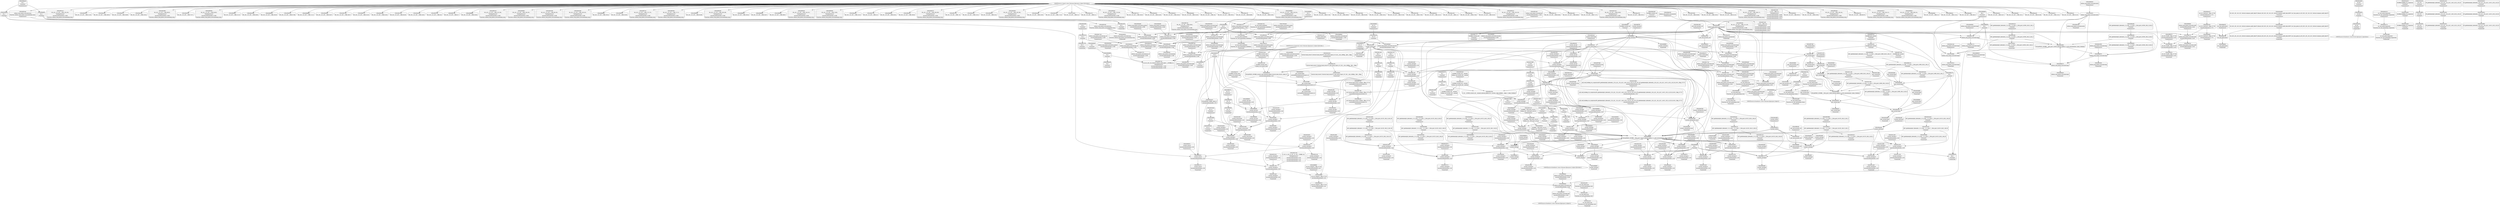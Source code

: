 digraph {
	CE0x58ec360 [shape=record,shape=Mrecord,label="{CE0x58ec360|_call_void_mcount()_#3|*SummSource*}"]
	CE0x5901c30 [shape=record,shape=Mrecord,label="{CE0x5901c30|current_sid:tmp4|security/selinux/hooks.c,218}"]
	CE0x58d4ed0 [shape=record,shape=Mrecord,label="{CE0x58d4ed0|selinux_msg_queue_associate:key|security/selinux/hooks.c,5189}"]
	CE0x58f1030 [shape=record,shape=Mrecord,label="{CE0x58f1030|selinux_msg_queue_associate:msq|Function::selinux_msg_queue_associate&Arg::msq::}"]
	CE0x58ef290 [shape=record,shape=Mrecord,label="{CE0x58ef290|80:_i32,_112:_i8*,_:_CRE_192,200_|*MultipleSource*|security/selinux/hooks.c,5186|Function::selinux_msg_queue_associate&Arg::msq::}"]
	CE0x58e9940 [shape=record,shape=Mrecord,label="{CE0x58e9940|current_sid:tmp10|security/selinux/hooks.c,218|*SummSource*}"]
	CE0x5924fc0 [shape=record,shape=Mrecord,label="{CE0x5924fc0|current_sid:tmp23|security/selinux/hooks.c,218|*SummSource*}"]
	CE0x58fdc90 [shape=record,shape=Mrecord,label="{CE0x58fdc90|_call_void_mcount()_#3|*SummSource*}"]
	CE0x5924690 [shape=record,shape=Mrecord,label="{CE0x5924690|current_sid:security|security/selinux/hooks.c,218|*SummSink*}"]
	CE0x59200c0 [shape=record,shape=Mrecord,label="{CE0x59200c0|current_sid:sid|security/selinux/hooks.c,220}"]
	CE0x58cd0c0 [shape=record,shape=Mrecord,label="{CE0x58cd0c0|current_sid:call4|security/selinux/hooks.c,218|*SummSink*}"]
	CE0x58ee6b0 [shape=record,shape=Mrecord,label="{CE0x58ee6b0|current_sid:tmp15|security/selinux/hooks.c,218}"]
	CE0x5915990 [shape=record,shape=Mrecord,label="{CE0x5915990|current_sid:tmp14|security/selinux/hooks.c,218}"]
	CE0x5921910 [shape=record,shape=Mrecord,label="{CE0x5921910|current_sid:tmp24|security/selinux/hooks.c,220|*SummSource*}"]
	CE0x58d4e60 [shape=record,shape=Mrecord,label="{CE0x58d4e60|selinux_msg_queue_associate:q_perm1|security/selinux/hooks.c,5189|*SummSource*}"]
	CE0x58e3e90 [shape=record,shape=Mrecord,label="{CE0x58e3e90|80:_i32,_112:_i8*,_:_CRE_19,20_}"]
	CE0x591ff40 [shape=record,shape=Mrecord,label="{CE0x591ff40|i32_1|*Constant*}"]
	CE0x592fef0 [shape=record,shape=Mrecord,label="{CE0x592fef0|_call_void_mcount()_#3|*SummSink*}"]
	CE0x59211d0 [shape=record,shape=Mrecord,label="{CE0x59211d0|i64*_getelementptr_inbounds_(_2_x_i64_,_2_x_i64_*___llvm_gcov_ctr98,_i64_0,_i64_0)|*Constant*|*SummSource*}"]
	CE0x5901af0 [shape=record,shape=Mrecord,label="{CE0x5901af0|i64_2|*Constant*|*SummSource*}"]
	CE0x58e3cb0 [shape=record,shape=Mrecord,label="{CE0x58e3cb0|80:_i32,_112:_i8*,_:_CRE_17,18_}"]
	CE0x591c6e0 [shape=record,shape=Mrecord,label="{CE0x591c6e0|current_sid:tmp18|security/selinux/hooks.c,218}"]
	CE0x51ce040 [shape=record,shape=Mrecord,label="{CE0x51ce040|80:_i32,_112:_i8*,_:_CRE_3,4_}"]
	CE0x58e8dc0 [shape=record,shape=Mrecord,label="{CE0x58e8dc0|current_sid:tmp5|security/selinux/hooks.c,218|*SummSink*}"]
	CE0x58ee120 [shape=record,shape=Mrecord,label="{CE0x58ee120|80:_i32,_112:_i8*,_:_CRE_0,1_}"]
	CE0x58ed510 [shape=record,shape=Mrecord,label="{CE0x58ed510|_ret_i32_%tmp24,_!dbg_!27742|security/selinux/hooks.c,220|*SummSink*}"]
	CE0x5924da0 [shape=record,shape=Mrecord,label="{CE0x5924da0|current_sid:tmp22|security/selinux/hooks.c,218|*SummSink*}"]
	CE0x591fd60 [shape=record,shape=Mrecord,label="{CE0x591fd60|i32_22|*Constant*}"]
	CE0x58cb5b0 [shape=record,shape=Mrecord,label="{CE0x58cb5b0|selinux_msg_queue_associate:q_perm1|security/selinux/hooks.c,5189|*SummSink*}"]
	CE0x58f39a0 [shape=record,shape=Mrecord,label="{CE0x58f39a0|80:_i32,_112:_i8*,_:_CRE_176,184_|*MultipleSource*|security/selinux/hooks.c,5186|Function::selinux_msg_queue_associate&Arg::msq::}"]
	CE0x58fdd60 [shape=record,shape=Mrecord,label="{CE0x58fdd60|_call_void_mcount()_#3|*SummSink*}"]
	CE0x58eef00 [shape=record,shape=Mrecord,label="{CE0x58eef00|i32_0|*Constant*|*SummSink*}"]
	CE0x58d2470 [shape=record,shape=Mrecord,label="{CE0x58d2470|selinux_msg_queue_associate:type|security/selinux/hooks.c,5188}"]
	CE0x58e2550 [shape=record,shape=Mrecord,label="{CE0x58e2550|current_sid:tmp7|security/selinux/hooks.c,218|*SummSource*}"]
	CE0x591d570 [shape=record,shape=Mrecord,label="{CE0x591d570|current_sid:tmp20|security/selinux/hooks.c,218|*SummSource*}"]
	CE0x58f5430 [shape=record,shape=Mrecord,label="{CE0x58f5430|i32_10|*Constant*}"]
	CE0x58d1fb0 [shape=record,shape=Mrecord,label="{CE0x58d1fb0|selinux_msg_queue_associate:tmp5|security/selinux/hooks.c,5186|*SummSink*}"]
	CE0x58d1c20 [shape=record,shape=Mrecord,label="{CE0x58d1c20|selinux_msg_queue_associate:u|security/selinux/hooks.c,5189}"]
	CE0x591d3f0 [shape=record,shape=Mrecord,label="{CE0x591d3f0|current_sid:tmp20|security/selinux/hooks.c,218}"]
	CE0x58dbae0 [shape=record,shape=Mrecord,label="{CE0x58dbae0|selinux_msg_queue_associate:tmp1|*SummSink*}"]
	CE0x5915620 [shape=record,shape=Mrecord,label="{CE0x5915620|current_sid:tmp13|security/selinux/hooks.c,218}"]
	CE0x58d72c0 [shape=record,shape=Mrecord,label="{CE0x58d72c0|80:_i32,_112:_i8*,_:_CRE_34,35_}"]
	CE0x58dc950 [shape=record,shape=Mrecord,label="{CE0x58dc950|80:_i32,_112:_i8*,_:_CRE_44,45_}"]
	CE0x58d8950 [shape=record,shape=Mrecord,label="{CE0x58d8950|current_sid:tmp|*SummSource*}"]
	CE0x58fde50 [shape=record,shape=Mrecord,label="{CE0x58fde50|current_sid:call|security/selinux/hooks.c,218}"]
	CE0x58f7010 [shape=record,shape=Mrecord,label="{CE0x58f7010|GLOBAL:get_current|*Constant*|*SummSource*}"]
	CE0x58e9f70 [shape=record,shape=Mrecord,label="{CE0x58e9f70|current_sid:tmp11|security/selinux/hooks.c,218|*SummSink*}"]
	CE0x58e6dc0 [shape=record,shape=Mrecord,label="{CE0x58e6dc0|selinux_msg_queue_associate:ipc_id|security/selinux/hooks.c,5189}"]
	CE0x58e7270 [shape=record,shape=Mrecord,label="{CE0x58e7270|selinux_msg_queue_associate:ipc_id|security/selinux/hooks.c,5189|*SummSink*}"]
	CE0x591cb30 [shape=record,shape=Mrecord,label="{CE0x591cb30|current_sid:tmp19|security/selinux/hooks.c,218}"]
	CE0x58d9c00 [shape=record,shape=Mrecord,label="{CE0x58d9c00|80:_i32,_112:_i8*,_:_CRE_42,43_}"]
	CE0x58ea070 [shape=record,shape=Mrecord,label="{CE0x58ea070|GLOBAL:current_task|Global_var:current_task|*SummSink*}"]
	CE0x58e69d0 [shape=record,shape=Mrecord,label="{CE0x58e69d0|avc_has_perm:tsid|Function::avc_has_perm&Arg::tsid::}"]
	CE0x59002a0 [shape=record,shape=Mrecord,label="{CE0x59002a0|current_sid:do.body}"]
	CE0x5915cb0 [shape=record,shape=Mrecord,label="{CE0x5915cb0|current_sid:tmp14|security/selinux/hooks.c,218|*SummSink*}"]
	CE0x5900f10 [shape=record,shape=Mrecord,label="{CE0x5900f10|current_sid:sid|security/selinux/hooks.c,220|*SummSource*}"]
	CE0x58e46d0 [shape=record,shape=Mrecord,label="{CE0x58e46d0|avc_has_perm:auditdata|Function::avc_has_perm&Arg::auditdata::}"]
	CE0x58e23b0 [shape=record,shape=Mrecord,label="{CE0x58e23b0|current_sid:tmp7|security/selinux/hooks.c,218}"]
	CE0x5916130 [shape=record,shape=Mrecord,label="{CE0x5916130|i1_true|*Constant*|*SummSink*}"]
	CE0x58e8270 [shape=record,shape=Mrecord,label="{CE0x58e8270|selinux_msg_queue_associate:call3|security/selinux/hooks.c,5191}"]
	CE0x5915de0 [shape=record,shape=Mrecord,label="{CE0x5915de0|i1_true|*Constant*}"]
	CE0x58ccf40 [shape=record,shape=Mrecord,label="{CE0x58ccf40|current_sid:call4|security/selinux/hooks.c,218|*SummSource*}"]
	CE0x58d0d20 [shape=record,shape=Mrecord,label="{CE0x58d0d20|selinux_msg_queue_associate:entry|*SummSource*}"]
	CE0x59015d0 [shape=record,shape=Mrecord,label="{CE0x59015d0|get_current:bb}"]
	CE0x58e3da0 [shape=record,shape=Mrecord,label="{CE0x58e3da0|80:_i32,_112:_i8*,_:_CRE_18,19_}"]
	CE0x58ed000 [shape=record,shape=Mrecord,label="{CE0x58ed000|selinux_msg_queue_associate:tmp3|*SummSource*}"]
	CE0x58e27e0 [shape=record,shape=Mrecord,label="{CE0x58e27e0|80:_i32,_112:_i8*,_:_CRE_5,6_}"]
	CE0x5902b40 [shape=record,shape=Mrecord,label="{CE0x5902b40|i64*_getelementptr_inbounds_(_2_x_i64_,_2_x_i64_*___llvm_gcov_ctr98,_i64_0,_i64_1)|*Constant*|*SummSink*}"]
	CE0x5901a80 [shape=record,shape=Mrecord,label="{CE0x5901a80|i64_2|*Constant*}"]
	CE0x58d6a30 [shape=record,shape=Mrecord,label="{CE0x58d6a30|current_sid:tmp8|security/selinux/hooks.c,218|*SummSink*}"]
	CE0x58ec710 [shape=record,shape=Mrecord,label="{CE0x58ec710|80:_i32,_112:_i8*,_:_CRE_50,51_}"]
	CE0x58e4890 [shape=record,shape=Mrecord,label="{CE0x58e4890|avc_has_perm:auditdata|Function::avc_has_perm&Arg::auditdata::|*SummSink*}"]
	CE0x58cad50 [shape=record,shape=Mrecord,label="{CE0x58cad50|i32_64|*Constant*|*SummSource*}"]
	CE0x5904010 [shape=record,shape=Mrecord,label="{CE0x5904010|current_sid:tmp2}"]
	CE0x5924580 [shape=record,shape=Mrecord,label="{CE0x5924580|current_sid:security|security/selinux/hooks.c,218}"]
	CE0x58dc1f0 [shape=record,shape=Mrecord,label="{CE0x58dc1f0|80:_i32,_112:_i8*,_:_CRE_68,69_}"]
	CE0x58dd310 [shape=record,shape=Mrecord,label="{CE0x58dd310|80:_i32,_112:_i8*,_:_CRE_25,26_}"]
	CE0x58d3a60 [shape=record,shape=Mrecord,label="{CE0x58d3a60|selinux_msg_queue_associate:tmp4|security/selinux/hooks.c,5186|*SummSource*}"]
	CE0x58e93b0 [shape=record,shape=Mrecord,label="{CE0x58e93b0|i64_5|*Constant*|*SummSink*}"]
	CE0x58fe180 [shape=record,shape=Mrecord,label="{CE0x58fe180|current_sid:call|security/selinux/hooks.c,218|*SummSource*}"]
	CE0x591c020 [shape=record,shape=Mrecord,label="{CE0x591c020|current_sid:tmp17|security/selinux/hooks.c,218}"]
	CE0x591ca00 [shape=record,shape=Mrecord,label="{CE0x591ca00|current_sid:tmp18|security/selinux/hooks.c,218|*SummSink*}"]
	CE0x58d1960 [shape=record,shape=Mrecord,label="{CE0x58d1960|selinux_msg_queue_associate:tmp6|security/selinux/hooks.c,5189}"]
	CE0x58ef800 [shape=record,shape=Mrecord,label="{CE0x58ef800|80:_i32,_112:_i8*,_:_CRE_216,224_|*MultipleSource*|security/selinux/hooks.c,5186|Function::selinux_msg_queue_associate&Arg::msq::}"]
	CE0x591d380 [shape=record,shape=Mrecord,label="{CE0x591d380|current_sid:tmp19|security/selinux/hooks.c,218|*SummSink*}"]
	CE0x58ca9b0 [shape=record,shape=Mrecord,label="{CE0x58ca9b0|avc_has_perm:tclass|Function::avc_has_perm&Arg::tclass::}"]
	CE0x5965b90 [shape=record,shape=Mrecord,label="{CE0x5965b90|i64*_getelementptr_inbounds_(_2_x_i64_,_2_x_i64_*___llvm_gcov_ctr98,_i64_0,_i64_1)|*Constant*|*SummSource*}"]
	CE0x58e4a10 [shape=record,shape=Mrecord,label="{CE0x58e4a10|_ret_i32_%retval.0,_!dbg_!27728|security/selinux/avc.c,775|*SummSource*}"]
	CE0x58f7190 [shape=record,shape=Mrecord,label="{CE0x58f7190|GLOBAL:get_current|*Constant*|*SummSink*}"]
	CE0x58dd4f0 [shape=record,shape=Mrecord,label="{CE0x58dd4f0|80:_i32,_112:_i8*,_:_CRE_27,28_}"]
	CE0x58dcde0 [shape=record,shape=Mrecord,label="{CE0x58dcde0|80:_i32,_112:_i8*,_:_CRE_48,49_}"]
	CE0x591e890 [shape=record,shape=Mrecord,label="{CE0x591e890|current_sid:bb|*SummSink*}"]
	CE0x58d2630 [shape=record,shape=Mrecord,label="{CE0x58d2630|selinux_msg_queue_associate:type|security/selinux/hooks.c,5188|*SummSource*}"]
	CE0x58de2e0 [shape=record,shape=Mrecord,label="{CE0x58de2e0|get_current:tmp1}"]
	CE0x58dc5b0 [shape=record,shape=Mrecord,label="{CE0x58dc5b0|GLOBAL:current_sid|*Constant*|*SummSource*}"]
	CE0x58d73b0 [shape=record,shape=Mrecord,label="{CE0x58d73b0|80:_i32,_112:_i8*,_:_CRE_35,36_}"]
	CE0x58fd300 [shape=record,shape=Mrecord,label="{CE0x58fd300|i32_78|*Constant*|*SummSink*}"]
	CE0x59240a0 [shape=record,shape=Mrecord,label="{CE0x59240a0|i32_22|*Constant*|*SummSource*}"]
	CE0x58efd30 [shape=record,shape=Mrecord,label="{CE0x58efd30|selinux_msg_queue_associate:security|security/selinux/hooks.c,5186|*SummSource*}"]
	CE0x58cae30 [shape=record,shape=Mrecord,label="{CE0x58cae30|i32_64|*Constant*|*SummSink*}"]
	CE0x591e300 [shape=record,shape=Mrecord,label="{CE0x591e300|i64*_getelementptr_inbounds_(_11_x_i64_,_11_x_i64_*___llvm_gcov_ctr125,_i64_0,_i64_0)|*Constant*}"]
	CE0x58eeaf0 [shape=record,shape=Mrecord,label="{CE0x58eeaf0|80:_i32,_112:_i8*,_:_CRE_23,24_}"]
	CE0x5924220 [shape=record,shape=Mrecord,label="{CE0x5924220|i32_22|*Constant*|*SummSink*}"]
	CE0x58dabb0 [shape=record,shape=Mrecord,label="{CE0x58dabb0|80:_i32,_112:_i8*,_:_CRE_57,58_}"]
	CE0x58d7590 [shape=record,shape=Mrecord,label="{CE0x58d7590|80:_i32,_112:_i8*,_:_CRE_37,38_}"]
	CE0x58d6190 [shape=record,shape=Mrecord,label="{CE0x58d6190|80:_i32,_112:_i8*,_:_CRE_14,15_}"]
	CE0x58cb100 [shape=record,shape=Mrecord,label="{CE0x58cb100|_ret_i32_%retval.0,_!dbg_!27728|security/selinux/avc.c,775}"]
	CE0x58ed680 [shape=record,shape=Mrecord,label="{CE0x58ed680|i32_0|*Constant*}"]
	CE0x58e0e20 [shape=record,shape=Mrecord,label="{CE0x58e0e20|current_sid:tobool|security/selinux/hooks.c,218}"]
	CE0x58ee190 [shape=record,shape=Mrecord,label="{CE0x58ee190|80:_i32,_112:_i8*,_:_CRE_1,2_}"]
	CE0x58dccb0 [shape=record,shape=Mrecord,label="{CE0x58dccb0|80:_i32,_112:_i8*,_:_CRE_47,48_}"]
	CE0x5921aa0 [shape=record,shape=Mrecord,label="{CE0x5921aa0|current_sid:tmp24|security/selinux/hooks.c,220|*SummSink*}"]
	CE0x58ec970 [shape=record,shape=Mrecord,label="{CE0x58ec970|80:_i32,_112:_i8*,_:_CRE_52,53_}"]
	CE0x58f2b10 [shape=record,shape=Mrecord,label="{CE0x58f2b10|80:_i32,_112:_i8*,_:_CRE_120,128_|*MultipleSource*|security/selinux/hooks.c,5186|Function::selinux_msg_queue_associate&Arg::msq::}"]
	CE0x591aba0 [shape=record,shape=Mrecord,label="{CE0x591aba0|GLOBAL:lockdep_rcu_suspicious|*Constant*|*SummSink*}"]
	CE0x5921c50 [shape=record,shape=Mrecord,label="{CE0x5921c50|get_current:bb|*SummSource*}"]
	CE0x58e1c10 [shape=record,shape=Mrecord,label="{CE0x58e1c10|80:_i32,_112:_i8*,_:_CRE_63,64_}"]
	CE0x58ec230 [shape=record,shape=Mrecord,label="{CE0x58ec230|_call_void_mcount()_#3}"]
	CE0x58e8680 [shape=record,shape=Mrecord,label="{CE0x58e8680|selinux_msg_queue_associate:tmp7|security/selinux/hooks.c,5191|*SummSink*}"]
	CE0x58e80f0 [shape=record,shape=Mrecord,label="{CE0x58e80f0|selinux_msg_queue_associate:tmp7|security/selinux/hooks.c,5191}"]
	CE0x58e8c50 [shape=record,shape=Mrecord,label="{CE0x58e8c50|current_sid:tmp5|security/selinux/hooks.c,218}"]
	CE0x58ca850 [shape=record,shape=Mrecord,label="{CE0x58ca850|i32_64|*Constant*}"]
	CE0x59657b0 [shape=record,shape=Mrecord,label="{CE0x59657b0|get_current:tmp|*SummSource*}"]
	CE0x58f2930 [shape=record,shape=Mrecord,label="{CE0x58f2930|80:_i32,_112:_i8*,_:_CRE_112,120_|*MultipleSource*|security/selinux/hooks.c,5186|Function::selinux_msg_queue_associate&Arg::msq::}"]
	CE0x58e1d40 [shape=record,shape=Mrecord,label="{CE0x58e1d40|80:_i32,_112:_i8*,_:_CRE_64,65_}"]
	CE0x58dbdb0 [shape=record,shape=Mrecord,label="{CE0x58dbdb0|i64_1|*Constant*|*SummSource*}"]
	CE0x592f560 [shape=record,shape=Mrecord,label="{CE0x592f560|get_current:tmp2}"]
	CE0x5921dd0 [shape=record,shape=Mrecord,label="{CE0x5921dd0|get_current:bb|*SummSink*}"]
	CE0x58f74c0 [shape=record,shape=Mrecord,label="{CE0x58f74c0|get_current:entry|*SummSink*}"]
	CE0x58f5300 [shape=record,shape=Mrecord,label="{CE0x58f5300|80:_i32,_112:_i8*,_:_CRE_71,72_}"]
	CE0x58eb230 [shape=record,shape=Mrecord,label="{CE0x58eb230|selinux_msg_queue_associate:bb|*SummSource*}"]
	CE0x5905ae0 [shape=record,shape=Mrecord,label="{CE0x5905ae0|_call_void_mcount()_#3}"]
	CE0x58d7e10 [shape=record,shape=Mrecord,label="{CE0x58d7e10|current_sid:if.then|*SummSink*}"]
	CE0x591c3e0 [shape=record,shape=Mrecord,label="{CE0x591c3e0|current_sid:tmp17|security/selinux/hooks.c,218|*SummSource*}"]
	CE0x58e7140 [shape=record,shape=Mrecord,label="{CE0x58e7140|selinux_msg_queue_associate:ipc_id|security/selinux/hooks.c,5189|*SummSource*}"]
	CE0x5904080 [shape=record,shape=Mrecord,label="{CE0x5904080|current_sid:tmp2|*SummSource*}"]
	CE0x5902210 [shape=record,shape=Mrecord,label="{CE0x5902210|GLOBAL:__llvm_gcov_ctr125|Global_var:__llvm_gcov_ctr125|*SummSource*}"]
	CE0x58d88e0 [shape=record,shape=Mrecord,label="{CE0x58d88e0|COLLAPSED:_GCMRE___llvm_gcov_ctr125_internal_global_11_x_i64_zeroinitializer:_elem_0:default:}"]
	CE0x591d710 [shape=record,shape=Mrecord,label="{CE0x591d710|current_sid:tmp20|security/selinux/hooks.c,218|*SummSink*}"]
	CE0x58e5660 [shape=record,shape=Mrecord,label="{CE0x58e5660|i64*_getelementptr_inbounds_(_11_x_i64_,_11_x_i64_*___llvm_gcov_ctr125,_i64_0,_i64_8)|*Constant*}"]
	CE0x58c9d30 [shape=record,shape=Mrecord,label="{CE0x58c9d30|%struct.task_struct*_(%struct.task_struct**)*_asm_movq_%gs:$_1:P_,$0_,_r,im,_dirflag_,_fpsr_,_flags_|*SummSink*}"]
	CE0x58dbcd0 [shape=record,shape=Mrecord,label="{CE0x58dbcd0|i64_1|*Constant*|*SummSink*}"]
	CE0x58d1ac0 [shape=record,shape=Mrecord,label="{CE0x58d1ac0|selinux_msg_queue_associate:tmp6|security/selinux/hooks.c,5189|*SummSink*}"]
	CE0x58e3150 [shape=record,shape=Mrecord,label="{CE0x58e3150|80:_i32,_112:_i8*,_:_CRE_92,96_|*MultipleSource*|security/selinux/hooks.c,5186|Function::selinux_msg_queue_associate&Arg::msq::}"]
	CE0x58ee7d0 [shape=record,shape=Mrecord,label="{CE0x58ee7d0|80:_i32,_112:_i8*,_:_CRE_20,21_}"]
	CE0x58d7680 [shape=record,shape=Mrecord,label="{CE0x58d7680|80:_i32,_112:_i8*,_:_CRE_38,39_}"]
	CE0x5917250 [shape=record,shape=Mrecord,label="{CE0x5917250|i64_4|*Constant*|*SummSource*}"]
	CE0x58efbc0 [shape=record,shape=Mrecord,label="{CE0x58efbc0|i32_10|*Constant*|*SummSink*}"]
	CE0x58ea150 [shape=record,shape=Mrecord,label="{CE0x58ea150|%struct.task_struct*_(%struct.task_struct**)*_asm_movq_%gs:$_1:P_,$0_,_r,im,_dirflag_,_fpsr_,_flags_}"]
	CE0x5924ca0 [shape=record,shape=Mrecord,label="{CE0x5924ca0|current_sid:tmp23|security/selinux/hooks.c,218}"]
	CE0x592f640 [shape=record,shape=Mrecord,label="{CE0x592f640|get_current:tmp2|*SummSink*}"]
	CE0x58fce40 [shape=record,shape=Mrecord,label="{CE0x58fce40|_ret_%struct.task_struct*_%tmp4,_!dbg_!27714|./arch/x86/include/asm/current.h,14|*SummSink*}"]
	CE0x58d0590 [shape=record,shape=Mrecord,label="{CE0x58d0590|80:_i32,_112:_i8*,_:_CRE_32,33_}"]
	CE0x58d9ad0 [shape=record,shape=Mrecord,label="{CE0x58d9ad0|80:_i32,_112:_i8*,_:_CRE_41,42_}"]
	CE0x58f35e0 [shape=record,shape=Mrecord,label="{CE0x58f35e0|80:_i32,_112:_i8*,_:_CRE_168,172_|*MultipleSource*|security/selinux/hooks.c,5186|Function::selinux_msg_queue_associate&Arg::msq::}"]
	CE0x5915700 [shape=record,shape=Mrecord,label="{CE0x5915700|current_sid:tmp13|security/selinux/hooks.c,218|*SummSink*}"]
	CE0x58ec400 [shape=record,shape=Mrecord,label="{CE0x58ec400|i32_1|*Constant*|*SummSink*}"]
	CE0x58e7e30 [shape=record,shape=Mrecord,label="{CE0x58e7e30|4:_i32,_:_CRE_0,2_|*MultipleSource*|security/selinux/hooks.c,5186|security/selinux/hooks.c,5186|security/selinux/hooks.c,5191}"]
	CE0x5924410 [shape=record,shape=Mrecord,label="{CE0x5924410|COLLAPSED:_CMRE:_elem_0::|security/selinux/hooks.c,218}"]
	CE0x58d03b0 [shape=record,shape=Mrecord,label="{CE0x58d03b0|80:_i32,_112:_i8*,_:_CRE_30,31_}"]
	CE0x58f4e90 [shape=record,shape=Mrecord,label="{CE0x58f4e90|current_sid:tmp1|*SummSource*}"]
	CE0x58fd500 [shape=record,shape=Mrecord,label="{CE0x58fd500|COLLAPSED:_GCMRE_current_task_external_global_%struct.task_struct*:_elem_0::|security/selinux/hooks.c,218}"]
	"CONST[source:0(mediator),value:0(static)][purpose:{operation}]"
	CE0x58f57e0 [shape=record,shape=Mrecord,label="{CE0x58f57e0|80:_i32,_112:_i8*,_:_CRE_80,84_|*MultipleSource*|security/selinux/hooks.c,5186|Function::selinux_msg_queue_associate&Arg::msq::}"]
	CE0x58da950 [shape=record,shape=Mrecord,label="{CE0x58da950|80:_i32,_112:_i8*,_:_CRE_55,56_}"]
	CE0x58f2ea0 [shape=record,shape=Mrecord,label="{CE0x58f2ea0|80:_i32,_112:_i8*,_:_CRE_136,144_|*MultipleSource*|security/selinux/hooks.c,5186|Function::selinux_msg_queue_associate&Arg::msq::}"]
	CE0x58e15a0 [shape=record,shape=Mrecord,label="{CE0x58e15a0|selinux_msg_queue_associate:tmp2|*SummSource*}"]
	CE0x58e75e0 [shape=record,shape=Mrecord,label="{CE0x58e75e0|selinux_msg_queue_associate:sid2|security/selinux/hooks.c,5191}"]
	CE0x58f7790 [shape=record,shape=Mrecord,label="{CE0x58f7790|_ret_%struct.task_struct*_%tmp4,_!dbg_!27714|./arch/x86/include/asm/current.h,14}"]
	CE0x5906b20 [shape=record,shape=Mrecord,label="{CE0x5906b20|_call_void_mcount()_#3|*SummSink*}"]
	CE0x58dc320 [shape=record,shape=Mrecord,label="{CE0x58dc320|80:_i32,_112:_i8*,_:_CRE_69,70_}"]
	CE0x58e3670 [shape=record,shape=Mrecord,label="{CE0x58e3670|80:_i32,_112:_i8*,_:_CRE_104,112_|*MultipleSource*|security/selinux/hooks.c,5186|Function::selinux_msg_queue_associate&Arg::msq::}"]
	CE0x58ea6c0 [shape=record,shape=Mrecord,label="{CE0x58ea6c0|current_sid:if.end|*SummSink*}"]
	CE0x58e9450 [shape=record,shape=Mrecord,label="{CE0x58e9450|current_sid:tmp9|security/selinux/hooks.c,218}"]
	CE0x591c450 [shape=record,shape=Mrecord,label="{CE0x591c450|current_sid:tmp17|security/selinux/hooks.c,218|*SummSink*}"]
	CE0x5904ea0 [shape=record,shape=Mrecord,label="{CE0x5904ea0|i64*_getelementptr_inbounds_(_11_x_i64_,_11_x_i64_*___llvm_gcov_ctr125,_i64_0,_i64_6)|*Constant*|*SummSource*}"]
	CE0x58cb170 [shape=record,shape=Mrecord,label="{CE0x58cb170|avc_has_perm:requested|Function::avc_has_perm&Arg::requested::}"]
	CE0x58d4f40 [shape=record,shape=Mrecord,label="{CE0x58d4f40|selinux_msg_queue_associate:key|security/selinux/hooks.c,5189|*SummSource*}"]
	CE0x5901e00 [shape=record,shape=Mrecord,label="{CE0x5901e00|current_sid:tmp4|security/selinux/hooks.c,218|*SummSink*}"]
	CE0x58dba70 [shape=record,shape=Mrecord,label="{CE0x58dba70|selinux_msg_queue_associate:tmp1}"]
	CE0x58f78d0 [shape=record,shape=Mrecord,label="{CE0x58f78d0|current_sid:land.lhs.true|*SummSource*}"]
	CE0x5905930 [shape=record,shape=Mrecord,label="{CE0x5905930|current_sid:tmp3|*SummSource*}"]
	CE0x58f7320 [shape=record,shape=Mrecord,label="{CE0x58f7320|get_current:entry}"]
	CE0x58d4b40 [shape=record,shape=Mrecord,label="{CE0x58d4b40|i8_4|*Constant*|*SummSource*}"]
	CE0x592fdf0 [shape=record,shape=Mrecord,label="{CE0x592fdf0|_call_void_mcount()_#3|*SummSource*}"]
	CE0x58cd1f0 [shape=record,shape=Mrecord,label="{CE0x58cd1f0|GLOBAL:get_current|*Constant*}"]
	CE0x58e4db0 [shape=record,shape=Mrecord,label="{CE0x58e4db0|current_sid:bb|*SummSource*}"]
	CE0x59059d0 [shape=record,shape=Mrecord,label="{CE0x59059d0|current_sid:tmp3|*SummSink*}"]
	CE0x58ea5f0 [shape=record,shape=Mrecord,label="{CE0x58ea5f0|current_sid:if.end|*SummSource*}"]
	CE0x58ddd70 [shape=record,shape=Mrecord,label="{CE0x58ddd70|selinux_msg_queue_associate:tmp}"]
	CE0x591b100 [shape=record,shape=Mrecord,label="{CE0x591b100|i32_218|*Constant*|*SummSource*}"]
	CE0x58ef620 [shape=record,shape=Mrecord,label="{CE0x58ef620|80:_i32,_112:_i8*,_:_CRE_208,216_|*MultipleSource*|security/selinux/hooks.c,5186|Function::selinux_msg_queue_associate&Arg::msq::}"]
	CE0x5902090 [shape=record,shape=Mrecord,label="{CE0x5902090|GLOBAL:__llvm_gcov_ctr125|Global_var:__llvm_gcov_ctr125}"]
	CE0x591cfb0 [shape=record,shape=Mrecord,label="{CE0x591cfb0|current_sid:tmp19|security/selinux/hooks.c,218|*SummSource*}"]
	CE0x58ee360 [shape=record,shape=Mrecord,label="{CE0x58ee360|i64*_getelementptr_inbounds_(_11_x_i64_,_11_x_i64_*___llvm_gcov_ctr125,_i64_0,_i64_8)|*Constant*|*SummSource*}"]
	CE0x58ec170 [shape=record,shape=Mrecord,label="{CE0x58ec170|selinux_msg_queue_associate:tmp3|*SummSink*}"]
	CE0x591ad10 [shape=record,shape=Mrecord,label="{CE0x591ad10|i8*_getelementptr_inbounds_(_25_x_i8_,_25_x_i8_*_.str3,_i32_0,_i32_0)|*Constant*|*SummSink*}"]
	CE0x58f0b50 [shape=record,shape=Mrecord,label="{CE0x58f0b50|GLOBAL:current_sid|*Constant*}"]
	CE0x58eb0b0 [shape=record,shape=Mrecord,label="{CE0x58eb0b0|80:_i32,_112:_i8*,_:_CRE_2,3_}"]
	CE0x58e7920 [shape=record,shape=Mrecord,label="{CE0x58e7920|selinux_msg_queue_associate:sid2|security/selinux/hooks.c,5191|*SummSink*}"]
	CE0x58d34a0 [shape=record,shape=Mrecord,label="{CE0x58d34a0|avc_has_perm:tsid|Function::avc_has_perm&Arg::tsid::|*SummSink*}"]
	CE0x5901d30 [shape=record,shape=Mrecord,label="{CE0x5901d30|current_sid:tmp4|security/selinux/hooks.c,218|*SummSource*}"]
	CE0x5915240 [shape=record,shape=Mrecord,label="{CE0x5915240|GLOBAL:current_task|Global_var:current_task|*SummSource*}"]
	CE0x58d49b0 [shape=record,shape=Mrecord,label="{CE0x58d49b0|i8_4|*Constant*}"]
	CE0x58dbd40 [shape=record,shape=Mrecord,label="{CE0x58dbd40|i64_1|*Constant*}"]
	CE0x58ea3f0 [shape=record,shape=Mrecord,label="{CE0x58ea3f0|current_sid:land.lhs.true2|*SummSink*}"]
	CE0x5901b90 [shape=record,shape=Mrecord,label="{CE0x5901b90|i64_2|*Constant*|*SummSink*}"]
	CE0x58d60a0 [shape=record,shape=Mrecord,label="{CE0x58d60a0|80:_i32,_112:_i8*,_:_CRE_13,14_}"]
	CE0x58ea4e0 [shape=record,shape=Mrecord,label="{CE0x58ea4e0|current_sid:if.end}"]
	CE0x58edd10 [shape=record,shape=Mrecord,label="{CE0x58edd10|i64*_getelementptr_inbounds_(_11_x_i64_,_11_x_i64_*___llvm_gcov_ctr125,_i64_0,_i64_0)|*Constant*|*SummSource*}"]
	CE0x58e6650 [shape=record,shape=Mrecord,label="{CE0x58e6650|i32_(i32,_i32,_i16,_i32,_%struct.common_audit_data*)*_bitcast_(i32_(i32,_i32,_i16,_i32,_%struct.common_audit_data.495*)*_avc_has_perm_to_i32_(i32,_i32,_i16,_i32,_%struct.common_audit_data*)*)|*Constant*|*SummSink*}"]
	CE0x58dcb80 [shape=record,shape=Mrecord,label="{CE0x58dcb80|80:_i32,_112:_i8*,_:_CRE_46,47_}"]
	CE0x58daec0 [shape=record,shape=Mrecord,label="{CE0x58daec0|i32_1|*Constant*|*SummSource*}"]
	CE0x58dd9e0 [shape=record,shape=Mrecord,label="{CE0x58dd9e0|get_current:tmp1|*SummSource*}"]
	CE0x5914270 [shape=record,shape=Mrecord,label="{CE0x5914270|i8_1|*Constant*|*SummSource*}"]
	CE0x58e0c20 [shape=record,shape=Mrecord,label="{CE0x58e0c20|i64*_getelementptr_inbounds_(_2_x_i64_,_2_x_i64_*___llvm_gcov_ctr304,_i64_0,_i64_1)|*Constant*|*SummSource*}"]
	CE0x591ab10 [shape=record,shape=Mrecord,label="{CE0x591ab10|GLOBAL:lockdep_rcu_suspicious|*Constant*|*SummSource*}"]
	CE0x58db4c0 [shape=record,shape=Mrecord,label="{CE0x58db4c0|current_sid:tmp|*SummSink*}"]
	CE0x58f10a0 [shape=record,shape=Mrecord,label="{CE0x58f10a0|selinux_msg_queue_associate:msq|Function::selinux_msg_queue_associate&Arg::msq::|*SummSource*}"]
	CE0x58fd600 [shape=record,shape=Mrecord,label="{CE0x58fd600|current_sid:cred|security/selinux/hooks.c,218|*SummSource*}"]
	CE0x58e3bc0 [shape=record,shape=Mrecord,label="{CE0x58e3bc0|80:_i32,_112:_i8*,_:_CRE_16,17_}"]
	CE0x58daf30 [shape=record,shape=Mrecord,label="{CE0x58daf30|i32_1|*Constant*}"]
	CE0x58e67d0 [shape=record,shape=Mrecord,label="{CE0x58e67d0|avc_has_perm:entry}"]
	CE0x58d68b0 [shape=record,shape=Mrecord,label="{CE0x58d68b0|current_sid:tobool1|security/selinux/hooks.c,218}"]
	CE0x58d12a0 [shape=record,shape=Mrecord,label="{CE0x58d12a0|selinux_msg_queue_associate:tmp6|security/selinux/hooks.c,5189|*SummSource*}"]
	CE0x58ddaf0 [shape=record,shape=Mrecord,label="{CE0x58ddaf0|80:_i32,_112:_i8*,_:_CRE_10,11_}"]
	CE0x58e1250 [shape=record,shape=Mrecord,label="{CE0x58e1250|i64_3|*Constant*}"]
	CE0x59047f0 [shape=record,shape=Mrecord,label="{CE0x59047f0|current_sid:tmp12|security/selinux/hooks.c,218}"]
	CE0x591b810 [shape=record,shape=Mrecord,label="{CE0x591b810|i8*_getelementptr_inbounds_(_45_x_i8_,_45_x_i8_*_.str12,_i32_0,_i32_0)|*Constant*}"]
	CE0x58d17e0 [shape=record,shape=Mrecord,label="{CE0x58d17e0|i32_3|*Constant*|*SummSink*}"]
	CE0x591bfb0 [shape=record,shape=Mrecord,label="{CE0x591bfb0|i64*_getelementptr_inbounds_(_11_x_i64_,_11_x_i64_*___llvm_gcov_ctr125,_i64_0,_i64_9)|*Constant*|*SummSink*}"]
	CE0x5923f00 [shape=record,shape=Mrecord,label="{CE0x5923f00|current_sid:tmp21|security/selinux/hooks.c,218|*SummSink*}"]
	CE0x58ca350 [shape=record,shape=Mrecord,label="{CE0x58ca350|avc_has_perm:ssid|Function::avc_has_perm&Arg::ssid::|*SummSource*}"]
	CE0x58dca50 [shape=record,shape=Mrecord,label="{CE0x58dca50|80:_i32,_112:_i8*,_:_CRE_45,46_}"]
	CE0x58ee910 [shape=record,shape=Mrecord,label="{CE0x58ee910|80:_i32,_112:_i8*,_:_CRE_21,22_}"]
	CE0x58dfd00 [shape=record,shape=Mrecord,label="{CE0x58dfd00|current_sid:tmp1|*SummSink*}"]
	CE0x58caa20 [shape=record,shape=Mrecord,label="{CE0x58caa20|avc_has_perm:tclass|Function::avc_has_perm&Arg::tclass::|*SummSource*}"]
	CE0x6cb0920 [shape=record,shape=Mrecord,label="{CE0x6cb0920|selinux_msg_queue_associate:msq|Function::selinux_msg_queue_associate&Arg::msq::|*SummSink*}"]
	CE0x5903970 [shape=record,shape=Mrecord,label="{CE0x5903970|current_sid:tmp8|security/selinux/hooks.c,218|*SummSource*}"]
	CE0x58dbb50 [shape=record,shape=Mrecord,label="{CE0x58dbb50|selinux_msg_queue_associate:tmp1|*SummSource*}"]
	CE0x58d4cd0 [shape=record,shape=Mrecord,label="{CE0x58d4cd0|i8_4|*Constant*|*SummSink*}"]
	CE0x58f1a00 [shape=record,shape=Mrecord,label="{CE0x58f1a00|selinux_msg_queue_associate:ad|security/selinux/hooks.c, 5183|*SummSource*}"]
	CE0x58f7550 [shape=record,shape=Mrecord,label="{CE0x58f7550|_ret_%struct.task_struct*_%tmp4,_!dbg_!27714|./arch/x86/include/asm/current.h,14|*SummSource*}"]
	CE0x58d04a0 [shape=record,shape=Mrecord,label="{CE0x58d04a0|80:_i32,_112:_i8*,_:_CRE_31,32_}"]
	CE0x7850a00 [shape=record,shape=Mrecord,label="{CE0x7850a00|selinux_msg_queue_associate:q_perm|security/selinux/hooks.c,5186|*SummSource*}"]
	CE0x58ded70 [shape=record,shape=Mrecord,label="{CE0x58ded70|avc_has_perm:entry|*SummSource*}"]
	CE0x58cdf30 [shape=record,shape=Mrecord,label="{CE0x58cdf30|selinux_msg_queue_associate:bb}"]
	CE0x58dfac0 [shape=record,shape=Mrecord,label="{CE0x58dfac0|i64*_getelementptr_inbounds_(_11_x_i64_,_11_x_i64_*___llvm_gcov_ctr125,_i64_0,_i64_1)|*Constant*}"]
	CE0x591ce80 [shape=record,shape=Mrecord,label="{CE0x591ce80|i64*_getelementptr_inbounds_(_11_x_i64_,_11_x_i64_*___llvm_gcov_ctr125,_i64_0,_i64_10)|*Constant*}"]
	CE0x58f2cc0 [shape=record,shape=Mrecord,label="{CE0x58f2cc0|80:_i32,_112:_i8*,_:_CRE_128,136_|*MultipleSource*|security/selinux/hooks.c,5186|Function::selinux_msg_queue_associate&Arg::msq::}"]
	CE0x5902810 [shape=record,shape=Mrecord,label="{CE0x5902810|i64*_getelementptr_inbounds_(_11_x_i64_,_11_x_i64_*___llvm_gcov_ctr125,_i64_0,_i64_1)|*Constant*|*SummSink*}"]
	CE0x58e3b20 [shape=record,shape=Mrecord,label="{CE0x58e3b20|80:_i32,_112:_i8*,_:_CRE_15,16_}"]
	CE0x58d38e0 [shape=record,shape=Mrecord,label="{CE0x58d38e0|i16_27|*Constant*|*SummSink*}"]
	CE0x58d4dd0 [shape=record,shape=Mrecord,label="{CE0x58d4dd0|selinux_msg_queue_associate:q_perm1|security/selinux/hooks.c,5189}"]
	CE0x58ec630 [shape=record,shape=Mrecord,label="{CE0x58ec630|80:_i32,_112:_i8*,_:_CRE_49,50_}"]
	CE0x58dae10 [shape=record,shape=Mrecord,label="{CE0x58dae10|80:_i32,_112:_i8*,_:_CRE_59,60_}"]
	CE0x58fd1b0 [shape=record,shape=Mrecord,label="{CE0x58fd1b0|i32_78|*Constant*}"]
	CE0x5959810 [shape=record,shape=Mrecord,label="{CE0x5959810|get_current:tmp}"]
	CE0x58ede90 [shape=record,shape=Mrecord,label="{CE0x58ede90|i64*_getelementptr_inbounds_(_11_x_i64_,_11_x_i64_*___llvm_gcov_ctr125,_i64_0,_i64_0)|*Constant*|*SummSink*}"]
	CE0x58d7d70 [shape=record,shape=Mrecord,label="{CE0x58d7d70|current_sid:if.then|*SummSource*}"]
	CE0x58d3ad0 [shape=record,shape=Mrecord,label="{CE0x58d3ad0|selinux_msg_queue_associate:tmp4|security/selinux/hooks.c,5186|*SummSink*}"]
	CE0x58f0a50 [shape=record,shape=Mrecord,label="{CE0x58f0a50|selinux_msg_queue_associate:call|security/selinux/hooks.c,5184|*SummSink*}"]
	CE0x58e0f80 [shape=record,shape=Mrecord,label="{CE0x58e0f80|current_sid:tobool|security/selinux/hooks.c,218|*SummSink*}"]
	CE0x591a8c0 [shape=record,shape=Mrecord,label="{CE0x591a8c0|GLOBAL:lockdep_rcu_suspicious|*Constant*}"]
	CE0x5914520 [shape=record,shape=Mrecord,label="{CE0x5914520|i8*_getelementptr_inbounds_(_25_x_i8_,_25_x_i8_*_.str3,_i32_0,_i32_0)|*Constant*}"]
	CE0x5921780 [shape=record,shape=Mrecord,label="{CE0x5921780|current_sid:tmp24|security/selinux/hooks.c,220}"]
	CE0x58d8870 [shape=record,shape=Mrecord,label="{CE0x58d8870|current_sid:tmp}"]
	CE0x59040f0 [shape=record,shape=Mrecord,label="{CE0x59040f0|current_sid:tmp2|*SummSink*}"]
	CE0x58ecaa0 [shape=record,shape=Mrecord,label="{CE0x58ecaa0|80:_i32,_112:_i8*,_:_CRE_53,54_}"]
	CE0x58dc770 [shape=record,shape=Mrecord,label="{CE0x58dc770|GLOBAL:current_sid|*Constant*|*SummSink*}"]
	CE0x58e2fb0 [shape=record,shape=Mrecord,label="{CE0x58e2fb0|80:_i32,_112:_i8*,_:_CRE_88,92_|*MultipleSource*|security/selinux/hooks.c,5186|Function::selinux_msg_queue_associate&Arg::msq::}"]
	CE0x58e0d80 [shape=record,shape=Mrecord,label="{CE0x58e0d80|current_sid:call|security/selinux/hooks.c,218|*SummSink*}"]
	CE0x58e7ea0 [shape=record,shape=Mrecord,label="{CE0x58e7ea0|4:_i32,_:_CRE_4,8_|*MultipleSource*|security/selinux/hooks.c,5186|security/selinux/hooks.c,5186|security/selinux/hooks.c,5191}"]
	CE0x58ca490 [shape=record,shape=Mrecord,label="{CE0x58ca490|i32_(i32,_i32,_i16,_i32,_%struct.common_audit_data*)*_bitcast_(i32_(i32,_i32,_i16,_i32,_%struct.common_audit_data.495*)*_avc_has_perm_to_i32_(i32,_i32,_i16,_i32,_%struct.common_audit_data*)*)|*Constant*}"]
	CE0x58dc450 [shape=record,shape=Mrecord,label="{CE0x58dc450|80:_i32,_112:_i8*,_:_CRE_70,71_}"]
	CE0x58f5930 [shape=record,shape=Mrecord,label="{CE0x58f5930|80:_i32,_112:_i8*,_:_CRE_84,88_|*MultipleSource*|security/selinux/hooks.c,5186|Function::selinux_msg_queue_associate&Arg::msq::}"]
	CE0x5903410 [shape=record,shape=Mrecord,label="{CE0x5903410|current_sid:tmp8|security/selinux/hooks.c,218}"]
	CE0x591e1f0 [shape=record,shape=Mrecord,label="{CE0x591e1f0|current_sid:do.end|*SummSink*}"]
	CE0x59148a0 [shape=record,shape=Mrecord,label="{CE0x59148a0|_call_void_lockdep_rcu_suspicious(i8*_getelementptr_inbounds_(_25_x_i8_,_25_x_i8_*_.str3,_i32_0,_i32_0),_i32_218,_i8*_getelementptr_inbounds_(_45_x_i8_,_45_x_i8_*_.str12,_i32_0,_i32_0))_#10,_!dbg_!27727|security/selinux/hooks.c,218|*SummSource*}"]
	CE0x58e8960 [shape=record,shape=Mrecord,label="{CE0x58e8960|i64_0|*Constant*|*SummSource*}"]
	CE0x58ca160 [shape=record,shape=Mrecord,label="{CE0x58ca160|avc_has_perm:ssid|Function::avc_has_perm&Arg::ssid::}"]
	CE0x58d3370 [shape=record,shape=Mrecord,label="{CE0x58d3370|avc_has_perm:tsid|Function::avc_has_perm&Arg::tsid::|*SummSource*}"]
	CE0x58e84d0 [shape=record,shape=Mrecord,label="{CE0x58e84d0|selinux_msg_queue_associate:tmp7|security/selinux/hooks.c,5191|*SummSource*}"]
	CE0x5924b30 [shape=record,shape=Mrecord,label="{CE0x5924b30|current_sid:tmp22|security/selinux/hooks.c,218|*SummSource*}"]
	CE0x58d5fb0 [shape=record,shape=Mrecord,label="{CE0x58d5fb0|80:_i32,_112:_i8*,_:_CRE_12,13_}"]
	CE0x59026b0 [shape=record,shape=Mrecord,label="{CE0x59026b0|i64*_getelementptr_inbounds_(_11_x_i64_,_11_x_i64_*___llvm_gcov_ctr125,_i64_0,_i64_1)|*Constant*|*SummSource*}"]
	CE0x5915b30 [shape=record,shape=Mrecord,label="{CE0x5915b30|current_sid:tmp14|security/selinux/hooks.c,218|*SummSource*}"]
	CE0x5934090 [shape=record,shape=Mrecord,label="{CE0x5934090|get_current:tmp1|*SummSink*}"]
	CE0x58e9df0 [shape=record,shape=Mrecord,label="{CE0x58e9df0|current_sid:tmp11|security/selinux/hooks.c,218|*SummSource*}"]
	CE0x58d7cd0 [shape=record,shape=Mrecord,label="{CE0x58d7cd0|current_sid:if.then}"]
	CE0x58e1880 [shape=record,shape=Mrecord,label="{CE0x58e1880|80:_i32,_112:_i8*,_:_CRE_60,61_}"]
	CE0x5900470 [shape=record,shape=Mrecord,label="{CE0x5900470|current_sid:do.body|*SummSink*}"]
	CE0x5915140 [shape=record,shape=Mrecord,label="{CE0x5915140|GLOBAL:current_task|Global_var:current_task}"]
	CE0x592ff90 [shape=record,shape=Mrecord,label="{CE0x592ff90|get_current:tmp4|./arch/x86/include/asm/current.h,14}"]
	CE0x58f5d10 [shape=record,shape=Mrecord,label="{CE0x58f5d10|_ret_i32_%call3,_!dbg_!27729|security/selinux/hooks.c,5191|*SummSink*}"]
	CE0x58d37b0 [shape=record,shape=Mrecord,label="{CE0x58d37b0|i16_27|*Constant*|*SummSource*}"]
	CE0x58dd5e0 [shape=record,shape=Mrecord,label="{CE0x58dd5e0|80:_i32,_112:_i8*,_:_CRE_28,29_}"]
	CE0x58e9650 [shape=record,shape=Mrecord,label="{CE0x58e9650|current_sid:tmp9|security/selinux/hooks.c,218|*SummSink*}"]
	CE0x59174f0 [shape=record,shape=Mrecord,label="{CE0x59174f0|current_sid:tmp10|security/selinux/hooks.c,218}"]
	CE0x58dc0c0 [shape=record,shape=Mrecord,label="{CE0x58dc0c0|80:_i32,_112:_i8*,_:_CRE_67,68_}"]
	CE0x58ddbb0 [shape=record,shape=Mrecord,label="{CE0x58ddbb0|80:_i32,_112:_i8*,_:_CRE_11,12_}"]
	CE0x58d3610 [shape=record,shape=Mrecord,label="{CE0x58d3610|i16_27|*Constant*}"]
	CE0x5917380 [shape=record,shape=Mrecord,label="{CE0x5917380|i64_4|*Constant*|*SummSink*}"]
	CE0x58daa80 [shape=record,shape=Mrecord,label="{CE0x58daa80|80:_i32,_112:_i8*,_:_CRE_56,57_}"]
	CE0x58d74a0 [shape=record,shape=Mrecord,label="{CE0x58d74a0|80:_i32,_112:_i8*,_:_CRE_36,37_}"]
	CE0x59140a0 [shape=record,shape=Mrecord,label="{CE0x59140a0|i8_1|*Constant*}"]
	"CONST[source:0(mediator),value:2(dynamic)][purpose:{subject}][SrcIdx:2]"
	CE0x58dd220 [shape=record,shape=Mrecord,label="{CE0x58dd220|80:_i32,_112:_i8*,_:_CRE_24,25_}"]
	CE0x5925140 [shape=record,shape=Mrecord,label="{CE0x5925140|current_sid:tmp23|security/selinux/hooks.c,218|*SummSink*}"]
	CE0x58d1610 [shape=record,shape=Mrecord,label="{CE0x58d1610|i32_3|*Constant*}"]
	CE0x58e19b0 [shape=record,shape=Mrecord,label="{CE0x58e19b0|80:_i32,_112:_i8*,_:_CRE_61,62_}"]
	CE0x58e8d50 [shape=record,shape=Mrecord,label="{CE0x58e8d50|current_sid:tmp5|security/selinux/hooks.c,218|*SummSource*}"]
	CE0x591fc00 [shape=record,shape=Mrecord,label="{CE0x591fc00|current_sid:tmp21|security/selinux/hooks.c,218|*SummSource*}"]
	CE0x58caa90 [shape=record,shape=Mrecord,label="{CE0x58caa90|avc_has_perm:tclass|Function::avc_has_perm&Arg::tclass::|*SummSink*}"]
	CE0x58e1ae0 [shape=record,shape=Mrecord,label="{CE0x58e1ae0|80:_i32,_112:_i8*,_:_CRE_62,63_}"]
	CE0x58ecbd0 [shape=record,shape=Mrecord,label="{CE0x58ecbd0|80:_i32,_112:_i8*,_:_CRE_54,55_}"]
	"CONST[source:2(external),value:2(dynamic)][purpose:{subject}][SrcIdx:1]"
	CE0x58e2a20 [shape=record,shape=Mrecord,label="{CE0x58e2a20|GLOBAL:current_sid.__warned|Global_var:current_sid.__warned}"]
	CE0x5914830 [shape=record,shape=Mrecord,label="{CE0x5914830|_call_void_lockdep_rcu_suspicious(i8*_getelementptr_inbounds_(_25_x_i8_,_25_x_i8_*_.str3,_i32_0,_i32_0),_i32_218,_i8*_getelementptr_inbounds_(_45_x_i8_,_45_x_i8_*_.str12,_i32_0,_i32_0))_#10,_!dbg_!27727|security/selinux/hooks.c,218}"]
	CE0x5916d60 [shape=record,shape=Mrecord,label="{CE0x5916d60|current_sid:tobool1|security/selinux/hooks.c,218|*SummSource*}"]
	CE0x58f1340 [shape=record,shape=Mrecord,label="{CE0x58f1340|80:_i32,_112:_i8*,_:_CRE_8,9_}"]
	CE0x5904960 [shape=record,shape=Mrecord,label="{CE0x5904960|current_sid:tmp12|security/selinux/hooks.c,218|*SummSource*}"]
	"CONST[source:1(input),value:2(dynamic)][purpose:{object}][SrcIdx:0]"
	CE0x58e8ae0 [shape=record,shape=Mrecord,label="{CE0x58e8ae0|current_sid:tmp6|security/selinux/hooks.c,218}"]
	CE0x58f1160 [shape=record,shape=Mrecord,label="{CE0x58f1160|80:_i32,_112:_i8*,_:_CRE_6,7_}"]
	CE0x58e6a80 [shape=record,shape=Mrecord,label="{CE0x58e6a80|selinux_msg_queue_associate:u|security/selinux/hooks.c,5189|*SummSource*}"]
	CE0x58ce620 [shape=record,shape=Mrecord,label="{CE0x58ce620|selinux_msg_queue_associate:entry}"]
	CE0x6de2600 [shape=record,shape=Mrecord,label="{CE0x6de2600|selinux_msg_queue_associate:tmp|*SummSource*}"]
	CE0x58e2250 [shape=record,shape=Mrecord,label="{CE0x58e2250|current_sid:tmp6|security/selinux/hooks.c,218|*SummSink*}"]
	CE0x58e5f50 [shape=record,shape=Mrecord,label="{CE0x58e5f50|current_sid:tmp15|security/selinux/hooks.c,218|*SummSink*}"]
	CE0x58f4db0 [shape=record,shape=Mrecord,label="{CE0x58f4db0|i64_1|*Constant*}"]
	CE0x58d3eb0 [shape=record,shape=Mrecord,label="{CE0x58d3eb0|selinux_msg_queue_associate:type|security/selinux/hooks.c,5188|*SummSink*}"]
	CE0x58e0200 [shape=record,shape=Mrecord,label="{CE0x58e0200|selinux_msg_queue_associate:entry|*SummSink*}"]
	CE0x58e13f0 [shape=record,shape=Mrecord,label="{CE0x58e13f0|i64_3|*Constant*|*SummSink*}"]
	CE0x7618f10 [shape=record,shape=Mrecord,label="{CE0x7618f10|i64*_getelementptr_inbounds_(_2_x_i64_,_2_x_i64_*___llvm_gcov_ctr304,_i64_0,_i64_1)|*Constant*|*SummSink*}"]
	CE0x58d98b0 [shape=record,shape=Mrecord,label="{CE0x58d98b0|80:_i32,_112:_i8*,_:_CRE_39,40_}"]
	CE0x58defa0 [shape=record,shape=Mrecord,label="{CE0x58defa0|avc_has_perm:entry|*SummSink*}"]
	CE0x58f3220 [shape=record,shape=Mrecord,label="{CE0x58f3220|80:_i32,_112:_i8*,_:_CRE_152,160_|*MultipleSource*|security/selinux/hooks.c,5186|Function::selinux_msg_queue_associate&Arg::msq::}"]
	CE0x58e4bd0 [shape=record,shape=Mrecord,label="{CE0x58e4bd0|_ret_i32_%retval.0,_!dbg_!27728|security/selinux/avc.c,775|*SummSink*}"]
	CE0x5917560 [shape=record,shape=Mrecord,label="{CE0x5917560|i64_5|*Constant*}"]
	CE0x58f5260 [shape=record,shape=Mrecord,label="{CE0x58f5260|selinux_msg_queue_associate:tmp|*SummSink*}"]
	CE0x5942550 [shape=record,shape=Mrecord,label="{CE0x5942550|i64*_getelementptr_inbounds_(_2_x_i64_,_2_x_i64_*___llvm_gcov_ctr98,_i64_0,_i64_0)|*Constant*|*SummSink*}"]
	CE0x58ef0b0 [shape=record,shape=Mrecord,label="{CE0x58ef0b0|80:_i32,_112:_i8*,_:_CRE_184,192_|*MultipleSource*|security/selinux/hooks.c,5186|Function::selinux_msg_queue_associate&Arg::msq::}"]
	CE0x591d310 [shape=record,shape=Mrecord,label="{CE0x591d310|i64*_getelementptr_inbounds_(_11_x_i64_,_11_x_i64_*___llvm_gcov_ctr125,_i64_0,_i64_10)|*Constant*|*SummSink*}"]
	CE0x58df4b0 [shape=record,shape=Mrecord,label="{CE0x58df4b0|selinux_msg_queue_associate:call3|security/selinux/hooks.c,5191|*SummSource*}"]
	CE0x591b980 [shape=record,shape=Mrecord,label="{CE0x591b980|i8*_getelementptr_inbounds_(_45_x_i8_,_45_x_i8_*_.str12,_i32_0,_i32_0)|*Constant*|*SummSink*}"]
	CE0x58e3280 [shape=record,shape=Mrecord,label="{CE0x58e3280|80:_i32,_112:_i8*,_:_CRE_96,100_|*MultipleSource*|security/selinux/hooks.c,5186|Function::selinux_msg_queue_associate&Arg::msq::}"]
	CE0x5904c10 [shape=record,shape=Mrecord,label="{CE0x5904c10|i64*_getelementptr_inbounds_(_11_x_i64_,_11_x_i64_*___llvm_gcov_ctr125,_i64_0,_i64_6)|*Constant*}"]
	CE0x58e6490 [shape=record,shape=Mrecord,label="{CE0x58e6490|current_sid:tmp16|security/selinux/hooks.c,218|*SummSource*}"]
	CE0x58ca3c0 [shape=record,shape=Mrecord,label="{CE0x58ca3c0|avc_has_perm:ssid|Function::avc_has_perm&Arg::ssid::|*SummSink*}"]
	CE0x58f73d0 [shape=record,shape=Mrecord,label="{CE0x58f73d0|get_current:entry|*SummSource*}"]
	CE0x5959880 [shape=record,shape=Mrecord,label="{CE0x5959880|COLLAPSED:_GCMRE___llvm_gcov_ctr98_internal_global_2_x_i64_zeroinitializer:_elem_0:default:}"]
	CE0x5934750 [shape=record,shape=Mrecord,label="{CE0x5934750|_call_void_mcount()_#3}"]
	CE0x59249b0 [shape=record,shape=Mrecord,label="{CE0x59249b0|current_sid:tmp22|security/selinux/hooks.c,218}"]
	CE0x7619010 [shape=record,shape=Mrecord,label="{CE0x7619010|selinux_msg_queue_associate:tmp2|*SummSink*}"]
	CE0x58df1a0 [shape=record,shape=Mrecord,label="{CE0x58df1a0|selinux_msg_queue_associate:call3|security/selinux/hooks.c,5191|*SummSink*}"]
	CE0x5901340 [shape=record,shape=Mrecord,label="{CE0x5901340|0:_i32,_4:_i32,_8:_i32,_12:_i32,_:_CMRE_4,8_|*MultipleSource*|security/selinux/hooks.c,218|security/selinux/hooks.c,218|security/selinux/hooks.c,220}"]
	CE0x5915080 [shape=record,shape=Mrecord,label="{CE0x5915080|get_current:tmp4|./arch/x86/include/asm/current.h,14|*SummSink*}"]
	CE0x59245f0 [shape=record,shape=Mrecord,label="{CE0x59245f0|current_sid:security|security/selinux/hooks.c,218|*SummSource*}"]
	CE0x5913f90 [shape=record,shape=Mrecord,label="{CE0x5913f90|current_sid:tmp16|security/selinux/hooks.c,218|*SummSink*}"]
	CE0x58e1700 [shape=record,shape=Mrecord,label="{CE0x58e1700|selinux_msg_queue_associate:tmp3}"]
	CE0x5916fc0 [shape=record,shape=Mrecord,label="{CE0x5916fc0|i64_4|*Constant*}"]
	CE0x58d3ba0 [shape=record,shape=Mrecord,label="{CE0x58d3ba0|selinux_msg_queue_associate:tmp5|security/selinux/hooks.c,5186}"]
	CE0x591be20 [shape=record,shape=Mrecord,label="{CE0x591be20|i64*_getelementptr_inbounds_(_11_x_i64_,_11_x_i64_*___llvm_gcov_ctr125,_i64_0,_i64_9)|*Constant*|*SummSource*}"]
	CE0x5916260 [shape=record,shape=Mrecord,label="{CE0x5916260|i64*_getelementptr_inbounds_(_11_x_i64_,_11_x_i64_*___llvm_gcov_ctr125,_i64_0,_i64_8)|*Constant*|*SummSink*}"]
	CE0x58de5d0 [shape=record,shape=Mrecord,label="{CE0x58de5d0|i64*_getelementptr_inbounds_(_2_x_i64_,_2_x_i64_*___llvm_gcov_ctr304,_i64_0,_i64_0)|*Constant*|*SummSource*}"]
	CE0x591e010 [shape=record,shape=Mrecord,label="{CE0x591e010|current_sid:do.end}"]
	CE0x591e150 [shape=record,shape=Mrecord,label="{CE0x591e150|current_sid:do.end|*SummSource*}"]
	CE0x58e05e0 [shape=record,shape=Mrecord,label="{CE0x58e05e0|current_sid:bb}"]
	CE0x58e28f0 [shape=record,shape=Mrecord,label="{CE0x58e28f0|current_sid:tmp7|security/selinux/hooks.c,218|*SummSink*}"]
	CE0x58d5970 [shape=record,shape=Mrecord,label="{CE0x58d5970|i32_0|*Constant*}"]
	CE0x5916e90 [shape=record,shape=Mrecord,label="{CE0x5916e90|current_sid:tobool1|security/selinux/hooks.c,218|*SummSink*}"]
	CE0x58f09e0 [shape=record,shape=Mrecord,label="{CE0x58f09e0|selinux_msg_queue_associate:call|security/selinux/hooks.c,5184|*SummSource*}"]
	CE0x58ed860 [shape=record,shape=Mrecord,label="{CE0x58ed860|_ret_i32_%tmp24,_!dbg_!27742|security/selinux/hooks.c,220}"]
	CE0x58e1050 [shape=record,shape=Mrecord,label="{CE0x58e1050|current_sid:tobool|security/selinux/hooks.c,218|*SummSource*}"]
	CE0x58e6c40 [shape=record,shape=Mrecord,label="{CE0x58e6c40|selinux_msg_queue_associate:u|security/selinux/hooks.c,5189|*SummSink*}"]
	CE0x58df6c0 [shape=record,shape=Mrecord,label="{CE0x58df6c0|current_sid:entry}"]
	CE0x592f4c0 [shape=record,shape=Mrecord,label="{CE0x592f4c0|get_current:tmp4|./arch/x86/include/asm/current.h,14|*SummSource*}"]
	CE0x58fd370 [shape=record,shape=Mrecord,label="{CE0x58fd370|i32_78|*Constant*|*SummSource*}"]
	CE0x591b910 [shape=record,shape=Mrecord,label="{CE0x591b910|i8*_getelementptr_inbounds_(_45_x_i8_,_45_x_i8_*_.str12,_i32_0,_i32_0)|*Constant*|*SummSource*}"]
	CE0x58efb50 [shape=record,shape=Mrecord,label="{CE0x58efb50|selinux_msg_queue_associate:tmp4|security/selinux/hooks.c,5186}"]
	CE0x58f4e20 [shape=record,shape=Mrecord,label="{CE0x58f4e20|current_sid:tmp1}"]
	CE0x58ddea0 [shape=record,shape=Mrecord,label="{CE0x58ddea0|get_current:tmp|*SummSink*}"]
	CE0x58e14d0 [shape=record,shape=Mrecord,label="{CE0x58e14d0|i64_0|*Constant*}"]
	CE0x58e34d0 [shape=record,shape=Mrecord,label="{CE0x58e34d0|80:_i32,_112:_i8*,_:_CRE_100,102_|*MultipleSource*|security/selinux/hooks.c,5186|Function::selinux_msg_queue_associate&Arg::msq::}"]
	CE0x58d0680 [shape=record,shape=Mrecord,label="{CE0x58d0680|80:_i32,_112:_i8*,_:_CRE_33,34_}"]
	CE0x58e4f60 [shape=record,shape=Mrecord,label="{CE0x58e4f60|_ret_i32_%call3,_!dbg_!27729|security/selinux/hooks.c,5191}"]
	CE0x58c9c50 [shape=record,shape=Mrecord,label="{CE0x58c9c50|%struct.task_struct*_(%struct.task_struct**)*_asm_movq_%gs:$_1:P_,$0_,_r,im,_dirflag_,_fpsr_,_flags_|*SummSource*}"]
	CE0x58d3f90 [shape=record,shape=Mrecord,label="{CE0x58d3f90|selinux_msg_queue_associate:security|security/selinux/hooks.c,5186|*SummSink*}"]
	CE0x59003a0 [shape=record,shape=Mrecord,label="{CE0x59003a0|current_sid:do.body|*SummSource*}"]
	CE0x591b290 [shape=record,shape=Mrecord,label="{CE0x591b290|i32_218|*Constant*|*SummSink*}"]
	CE0x591fad0 [shape=record,shape=Mrecord,label="{CE0x591fad0|current_sid:tmp21|security/selinux/hooks.c,218}"]
	CE0x58e9ac0 [shape=record,shape=Mrecord,label="{CE0x58e9ac0|current_sid:tmp10|security/selinux/hooks.c,218|*SummSink*}"]
	CE0x58cccb0 [shape=record,shape=Mrecord,label="{CE0x58cccb0|current_sid:call4|security/selinux/hooks.c,218}"]
	CE0x58dd110 [shape=record,shape=Mrecord,label="{CE0x58dd110|i64*_getelementptr_inbounds_(_2_x_i64_,_2_x_i64_*___llvm_gcov_ctr98,_i64_0,_i64_1)|*Constant*}"]
	CE0x58cafa0 [shape=record,shape=Mrecord,label="{CE0x58cafa0|avc_has_perm:requested|Function::avc_has_perm&Arg::requested::|*SummSink*}"]
	CE0x5915fb0 [shape=record,shape=Mrecord,label="{CE0x5915fb0|i1_true|*Constant*|*SummSource*}"]
	CE0x58efda0 [shape=record,shape=Mrecord,label="{CE0x58efda0|selinux_msg_queue_associate:security|security/selinux/hooks.c,5186}"]
	CE0x591d260 [shape=record,shape=Mrecord,label="{CE0x591d260|i64*_getelementptr_inbounds_(_11_x_i64_,_11_x_i64_*___llvm_gcov_ctr125,_i64_0,_i64_10)|*Constant*|*SummSource*}"]
	CE0x58d02f0 [shape=record,shape=Mrecord,label="{CE0x58d02f0|80:_i32,_112:_i8*,_:_CRE_29,30_}"]
	CE0x58e77a0 [shape=record,shape=Mrecord,label="{CE0x58e77a0|selinux_msg_queue_associate:sid2|security/selinux/hooks.c,5191|*SummSource*}"]
	CE0x58e9bf0 [shape=record,shape=Mrecord,label="{CE0x58e9bf0|current_sid:tmp11|security/selinux/hooks.c,218}"]
	CE0x58e5ee0 [shape=record,shape=Mrecord,label="{CE0x58e5ee0|current_sid:tmp15|security/selinux/hooks.c,218|*SummSource*}"]
	"CONST[source:0(mediator),value:2(dynamic)][purpose:{object}]"
	CE0x58e9580 [shape=record,shape=Mrecord,label="{CE0x58e9580|current_sid:tmp9|security/selinux/hooks.c,218|*SummSource*}"]
	CE0x59037b0 [shape=record,shape=Mrecord,label="{CE0x59037b0|0:_i8,_:_GCMR_current_sid.__warned_internal_global_i8_0,_section_.data.unlikely_,_align_1:_elem_0:default:}"]
	CE0x58df900 [shape=record,shape=Mrecord,label="{CE0x58df900|_ret_i32_%tmp24,_!dbg_!27742|security/selinux/hooks.c,220|*SummSource*}"]
	CE0x58f37c0 [shape=record,shape=Mrecord,label="{CE0x58f37c0|80:_i32,_112:_i8*,_:_CRE_172,176_|*MultipleSource*|security/selinux/hooks.c,5186|Function::selinux_msg_queue_associate&Arg::msq::}"]
	CE0x58d7f50 [shape=record,shape=Mrecord,label="{CE0x58d7f50|current_sid:land.lhs.true2|*SummSource*}"]
	CE0x59346b0 [shape=record,shape=Mrecord,label="{CE0x59346b0|get_current:tmp3|*SummSink*}"]
	CE0x59345b0 [shape=record,shape=Mrecord,label="{CE0x59345b0|get_current:tmp3|*SummSource*}"]
	CE0x58d66e0 [shape=record,shape=Mrecord,label="{CE0x58d66e0|selinux_msg_queue_associate:ad|security/selinux/hooks.c, 5183|*SummSink*}"]
	CE0x6f8b480 [shape=record,shape=Mrecord,label="{CE0x6f8b480|selinux_msg_queue_associate:q_perm|security/selinux/hooks.c,5186}"]
	CE0x58fd6d0 [shape=record,shape=Mrecord,label="{CE0x58fd6d0|current_sid:cred|security/selinux/hooks.c,218|*SummSink*}"]
	"CONST[source:0(mediator),value:2(dynamic)][purpose:{subject}]"
	CE0x7850a70 [shape=record,shape=Mrecord,label="{CE0x7850a70|selinux_msg_queue_associate:q_perm|security/selinux/hooks.c,5186|*SummSink*}"]
	CE0x58f5b70 [shape=record,shape=Mrecord,label="{CE0x58f5b70|_ret_i32_%call3,_!dbg_!27729|security/selinux/hooks.c,5191|*SummSource*}"]
	CE0x58d1680 [shape=record,shape=Mrecord,label="{CE0x58d1680|i32_3|*Constant*|*SummSource*}"]
	CE0x591bc50 [shape=record,shape=Mrecord,label="{CE0x591bc50|i64*_getelementptr_inbounds_(_11_x_i64_,_11_x_i64_*___llvm_gcov_ctr125,_i64_0,_i64_9)|*Constant*}"]
	CE0x58cb210 [shape=record,shape=Mrecord,label="{CE0x58cb210|avc_has_perm:requested|Function::avc_has_perm&Arg::requested::|*SummSource*}"]
	CE0x58f5560 [shape=record,shape=Mrecord,label="{CE0x58f5560|80:_i32,_112:_i8*,_:_CRE_72,73_|*MultipleSource*|security/selinux/hooks.c,5186|Function::selinux_msg_queue_associate&Arg::msq::}"]
	CE0x5905150 [shape=record,shape=Mrecord,label="{CE0x5905150|i64*_getelementptr_inbounds_(_11_x_i64_,_11_x_i64_*___llvm_gcov_ctr125,_i64_0,_i64_6)|*Constant*|*SummSink*}"]
	CE0x58d27e0 [shape=record,shape=Mrecord,label="{CE0x58d27e0|0:_i8,_8:_i32,_24:_%struct.selinux_audit_data*,_:_SCMRE_0,1_|*MultipleSource*|security/selinux/hooks.c, 5183|security/selinux/hooks.c,5188}"]
	CE0x5915690 [shape=record,shape=Mrecord,label="{CE0x5915690|current_sid:tmp13|security/selinux/hooks.c,218|*SummSource*}"]
	CE0x58dbe60 [shape=record,shape=Mrecord,label="{CE0x58dbe60|80:_i32,_112:_i8*,_:_CRE_65,66_}"]
	CE0x58e8820 [shape=record,shape=Mrecord,label="{CE0x58e8820|GLOBAL:__llvm_gcov_ctr125|Global_var:__llvm_gcov_ctr125|*SummSink*}"]
	CE0x58df890 [shape=record,shape=Mrecord,label="{CE0x58df890|current_sid:entry|*SummSink*}"]
	CE0x5914910 [shape=record,shape=Mrecord,label="{CE0x5914910|_call_void_lockdep_rcu_suspicious(i8*_getelementptr_inbounds_(_25_x_i8_,_25_x_i8_*_.str3,_i32_0,_i32_0),_i32_218,_i8*_getelementptr_inbounds_(_45_x_i8_,_45_x_i8_*_.str12,_i32_0,_i32_0))_#10,_!dbg_!27727|security/selinux/hooks.c,218|*SummSink*}"]
	CE0x58f3400 [shape=record,shape=Mrecord,label="{CE0x58f3400|80:_i32,_112:_i8*,_:_CRE_160,168_|*MultipleSource*|security/selinux/hooks.c,5186|Function::selinux_msg_queue_associate&Arg::msq::}"]
	CE0x58ce020 [shape=record,shape=Mrecord,label="{CE0x58ce020|selinux_msg_queue_associate:bb|*SummSink*}"]
	CE0x58d9d30 [shape=record,shape=Mrecord,label="{CE0x58d9d30|80:_i32,_112:_i8*,_:_CRE_43,44_}"]
	CE0x58ddd00 [shape=record,shape=Mrecord,label="{CE0x58ddd00|i64*_getelementptr_inbounds_(_2_x_i64_,_2_x_i64_*___llvm_gcov_ctr304,_i64_0,_i64_0)|*Constant*|*SummSink*}"]
	CE0x5921f00 [shape=record,shape=Mrecord,label="{CE0x5921f00|i64*_getelementptr_inbounds_(_2_x_i64_,_2_x_i64_*___llvm_gcov_ctr98,_i64_0,_i64_0)|*Constant*}"]
	CE0x591ac50 [shape=record,shape=Mrecord,label="{CE0x591ac50|i8*_getelementptr_inbounds_(_25_x_i8_,_25_x_i8_*_.str3,_i32_0,_i32_0)|*Constant*|*SummSource*}"]
	CE0x592f5d0 [shape=record,shape=Mrecord,label="{CE0x592f5d0|get_current:tmp2|*SummSource*}"]
	CE0x5905770 [shape=record,shape=Mrecord,label="{CE0x5905770|current_sid:tmp3}"]
	CE0x58ca630 [shape=record,shape=Mrecord,label="{CE0x58ca630|i32_(i32,_i32,_i16,_i32,_%struct.common_audit_data*)*_bitcast_(i32_(i32,_i32,_i16,_i32,_%struct.common_audit_data.495*)*_avc_has_perm_to_i32_(i32,_i32,_i16,_i32,_%struct.common_audit_data*)*)|*Constant*|*SummSource*}"]
	CE0x59032e0 [shape=record,shape=Mrecord,label="{CE0x59032e0|GLOBAL:current_sid.__warned|Global_var:current_sid.__warned|*SummSource*}"]
	CE0x5904ae0 [shape=record,shape=Mrecord,label="{CE0x5904ae0|current_sid:tmp12|security/selinux/hooks.c,218|*SummSink*}"]
	CE0x591c880 [shape=record,shape=Mrecord,label="{CE0x591c880|current_sid:tmp18|security/selinux/hooks.c,218|*SummSource*}"]
	CE0x58e4740 [shape=record,shape=Mrecord,label="{CE0x58e4740|avc_has_perm:auditdata|Function::avc_has_perm&Arg::auditdata::|*SummSource*}"]
	CE0x58d8f00 [shape=record,shape=Mrecord,label="{CE0x58d8f00|i32_0|*Constant*|*SummSource*}"]
	CE0x58dd400 [shape=record,shape=Mrecord,label="{CE0x58dd400|80:_i32,_112:_i8*,_:_CRE_26,27_}"]
	CE0x58e1f10 [shape=record,shape=Mrecord,label="{CE0x58e1f10|current_sid:tmp6|security/selinux/hooks.c,218|*SummSource*}"]
	CE0x59143f0 [shape=record,shape=Mrecord,label="{CE0x59143f0|i8_1|*Constant*|*SummSink*}"]
	CE0x5901070 [shape=record,shape=Mrecord,label="{CE0x5901070|current_sid:sid|security/selinux/hooks.c,220|*SummSink*}"]
	CE0x58dbf90 [shape=record,shape=Mrecord,label="{CE0x58dbf90|80:_i32,_112:_i8*,_:_CRE_66,67_}"]
	CE0x58df7f0 [shape=record,shape=Mrecord,label="{CE0x58df7f0|current_sid:entry|*SummSource*}"]
	CE0x58f3040 [shape=record,shape=Mrecord,label="{CE0x58f3040|80:_i32,_112:_i8*,_:_CRE_144,152_|*MultipleSource*|security/selinux/hooks.c,5186|Function::selinux_msg_queue_associate&Arg::msq::}"]
	CE0x58e12c0 [shape=record,shape=Mrecord,label="{CE0x58e12c0|i64_3|*Constant*|*SummSource*}"]
	CE0x58f5600 [shape=record,shape=Mrecord,label="{CE0x58f5600|80:_i32,_112:_i8*,_:_CRE_76,80_|*MultipleSource*|security/selinux/hooks.c,5186|Function::selinux_msg_queue_associate&Arg::msq::}"]
	CE0x58eea00 [shape=record,shape=Mrecord,label="{CE0x58eea00|80:_i32,_112:_i8*,_:_CRE_22,23_}"]
	CE0x58df2b0 [shape=record,shape=Mrecord,label="{CE0x58df2b0|selinux_msg_queue_associate:key|security/selinux/hooks.c,5189|*SummSink*}"]
	CE0x591af60 [shape=record,shape=Mrecord,label="{CE0x591af60|i32_218|*Constant*}"]
	CE0x59483f0 [shape=record,shape=Mrecord,label="{CE0x59483f0|get_current:tmp3}"]
	CE0x58e6260 [shape=record,shape=Mrecord,label="{CE0x58e6260|current_sid:tmp16|security/selinux/hooks.c,218}"]
	CE0x58d1d60 [shape=record,shape=Mrecord,label="{CE0x58d1d60|selinux_msg_queue_associate:tmp5|security/selinux/hooks.c,5186|*SummSource*}"]
	CE0x58e2cb0 [shape=record,shape=Mrecord,label="{CE0x58e2cb0|GLOBAL:current_sid.__warned|Global_var:current_sid.__warned|*SummSink*}"]
	CE0x58e2740 [shape=record,shape=Mrecord,label="{CE0x58e2740|80:_i32,_112:_i8*,_:_CRE_4,5_}"]
	CE0x58f1990 [shape=record,shape=Mrecord,label="{CE0x58f1990|i64*_getelementptr_inbounds_(_2_x_i64_,_2_x_i64_*___llvm_gcov_ctr304,_i64_0,_i64_1)|*Constant*}"]
	CE0x58d99a0 [shape=record,shape=Mrecord,label="{CE0x58d99a0|80:_i32,_112:_i8*,_:_CRE_40,41_}"]
	CE0x58e43b0 [shape=record,shape=Mrecord,label="{CE0x58e43b0|COLLAPSED:_GCMRE___llvm_gcov_ctr304_internal_global_2_x_i64_zeroinitializer:_elem_0:default:}"]
	CE0x58ec470 [shape=record,shape=Mrecord,label="{CE0x58ec470|selinux_msg_queue_associate:ad|security/selinux/hooks.c, 5183}"]
	CE0x58d7eb0 [shape=record,shape=Mrecord,label="{CE0x58d7eb0|current_sid:land.lhs.true2}"]
	CE0x58e89d0 [shape=record,shape=Mrecord,label="{CE0x58e89d0|i64_0|*Constant*|*SummSink*}"]
	CE0x58f79d0 [shape=record,shape=Mrecord,label="{CE0x58f79d0|current_sid:land.lhs.true|*SummSink*}"]
	CE0x58dace0 [shape=record,shape=Mrecord,label="{CE0x58dace0|80:_i32,_112:_i8*,_:_CRE_58,59_}"]
	CE0x58ef470 [shape=record,shape=Mrecord,label="{CE0x58ef470|80:_i32,_112:_i8*,_:_CRE_200,208_|*MultipleSource*|security/selinux/hooks.c,5186|Function::selinux_msg_queue_associate&Arg::msq::}"]
	CE0x59175d0 [shape=record,shape=Mrecord,label="{CE0x59175d0|i64_5|*Constant*|*SummSource*}"]
	CE0x58f1250 [shape=record,shape=Mrecord,label="{CE0x58f1250|80:_i32,_112:_i8*,_:_CRE_7,8_}"]
	CE0x5906be0 [shape=record,shape=Mrecord,label="{CE0x5906be0|selinux_msg_queue_associate:call|security/selinux/hooks.c,5184}"]
	CE0x58ec840 [shape=record,shape=Mrecord,label="{CE0x58ec840|80:_i32,_112:_i8*,_:_CRE_51,52_}"]
	CE0x7619080 [shape=record,shape=Mrecord,label="{CE0x7619080|selinux_msg_queue_associate:tmp2}"]
	CE0x58d5ec0 [shape=record,shape=Mrecord,label="{CE0x58d5ec0|80:_i32,_112:_i8*,_:_CRE_9,10_}"]
	CE0x58fd490 [shape=record,shape=Mrecord,label="{CE0x58fd490|current_sid:cred|security/selinux/hooks.c,218}"]
	CE0x58de560 [shape=record,shape=Mrecord,label="{CE0x58de560|i64*_getelementptr_inbounds_(_2_x_i64_,_2_x_i64_*___llvm_gcov_ctr304,_i64_0,_i64_0)|*Constant*}"]
	CE0x58de270 [shape=record,shape=Mrecord,label="{CE0x58de270|i64_1|*Constant*}"]
	CE0x58ef9e0 [shape=record,shape=Mrecord,label="{CE0x58ef9e0|i32_10|*Constant*|*SummSource*}"]
	CE0x591e900 [shape=record,shape=Mrecord,label="{CE0x591e900|current_sid:land.lhs.true}"]
	"CONST[source:1(input),value:2(dynamic)][purpose:{object}][SrcIdx:0]" -> CE0x51ce040
	CE0x5905ae0 -> CE0x58fdd60
	CE0x58e0e20 -> CE0x58e0f80
	CE0x58d1d60 -> CE0x58d3ba0
	CE0x58fd600 -> CE0x58fd490
	CE0x5915de0 -> CE0x5916130
	CE0x58e6260 -> CE0x5913f90
	CE0x58e12c0 -> CE0x58e1250
	CE0x59140a0 -> CE0x59037b0
	CE0x58e4f60 -> CE0x58f5d10
	CE0x59245f0 -> CE0x5924580
	CE0x58e0e20 -> CE0x591e900
	"CONST[source:1(input),value:2(dynamic)][purpose:{object}][SrcIdx:0]" -> CE0x58d04a0
	CE0x58d88e0 -> CE0x58e8ae0
	CE0x58f0b50 -> CE0x58dc770
	CE0x59174f0 -> CE0x58e9bf0
	CE0x58de5d0 -> CE0x58de560
	CE0x58e1700 -> CE0x58e43b0
	CE0x58cdf30 -> CE0x58e6dc0
	CE0x58fd370 -> CE0x58fd1b0
	"CONST[source:1(input),value:2(dynamic)][purpose:{object}][SrcIdx:0]" -> CE0x58ee120
	CE0x58f4db0 -> CE0x5915990
	CE0x58fd500 -> CE0x592ff90
	CE0x58dfac0 -> CE0x5904010
	CE0x59015d0 -> CE0x592f560
	CE0x58ed680 -> CE0x58eef00
	CE0x591e010 -> CE0x591fad0
	CE0x58fd500 -> CE0x591fad0
	CE0x58f7320 -> CE0x58f74c0
	CE0x58cb210 -> CE0x58cb170
	CE0x58f4e20 -> CE0x58d88e0
	CE0x58e1050 -> CE0x58e0e20
	CE0x58e4db0 -> CE0x58e05e0
	CE0x58e6a80 -> CE0x58d1c20
	CE0x58cdf30 -> CE0x58d1c20
	CE0x58de560 -> CE0x58ddd70
	CE0x58d3610 -> CE0x58ca9b0
	CE0x58f0a50 -> "CONST[source:0(mediator),value:2(dynamic)][purpose:{subject}]"
	"CONST[source:1(input),value:2(dynamic)][purpose:{object}][SrcIdx:0]" -> CE0x58dbf90
	CE0x592fdf0 -> CE0x5934750
	CE0x5924fc0 -> CE0x5924ca0
	CE0x5915140 -> CE0x592ff90
	CE0x58cdf30 -> CE0x58d27e0
	CE0x58d2630 -> CE0x58d2470
	CE0x58f1030 -> CE0x6cb0920
	CE0x58c9c50 -> CE0x58ea150
	CE0x58e0e20 -> CE0x58d7cd0
	"CONST[source:1(input),value:2(dynamic)][purpose:{object}][SrcIdx:0]" -> CE0x58dccb0
	CE0x5902090 -> CE0x59174f0
	CE0x58d7cd0 -> CE0x5914830
	CE0x591cb30 -> CE0x591d380
	CE0x591ff40 -> CE0x59200c0
	CE0x5905930 -> CE0x5905770
	CE0x58e05e0 -> CE0x591e890
	CE0x58d1610 -> CE0x58d4ed0
	CE0x5901a80 -> CE0x5901b90
	CE0x58df6c0 -> CE0x591e900
	CE0x5901af0 -> CE0x5901a80
	CE0x58e8270 -> CE0x58e4f60
	CE0x591fd60 -> CE0x5924220
	CE0x591d3f0 -> CE0x58d88e0
	CE0x5965b90 -> CE0x58dd110
	CE0x58e5ee0 -> CE0x58ee6b0
	CE0x58efb50 -> CE0x58d3ad0
	CE0x58fd1b0 -> CE0x58fd300
	CE0x58ed860 -> CE0x58ed510
	CE0x58f4db0 -> CE0x59047f0
	CE0x58cdf30 -> CE0x5906be0
	"CONST[source:1(input),value:2(dynamic)][purpose:{object}][SrcIdx:0]" -> CE0x58e3cb0
	CE0x59002a0 -> CE0x58e0e20
	CE0x58daf30 -> CE0x58d1c20
	CE0x58d8870 -> CE0x58db4c0
	CE0x58df6c0 -> CE0x58df890
	CE0x58e80f0 -> CE0x58e69d0
	"CONST[source:1(input),value:2(dynamic)][purpose:{object}][SrcIdx:0]" -> CE0x58dabb0
	"CONST[source:1(input),value:2(dynamic)][purpose:{object}][SrcIdx:0]" -> CE0x58f1250
	CE0x5903410 -> CE0x58d6a30
	CE0x58e9bf0 -> CE0x58e9f70
	CE0x591a8c0 -> CE0x591aba0
	CE0x58fe180 -> CE0x58fde50
	CE0x58cccb0 -> CE0x58fd490
	"CONST[source:1(input),value:2(dynamic)][purpose:{object}][SrcIdx:0]" -> CE0x58f2cc0
	CE0x58f10a0 -> CE0x58f1030
	CE0x59002a0 -> CE0x58d7cd0
	CE0x58f4db0 -> CE0x591d3f0
	CE0x58d1c20 -> CE0x58e6dc0
	CE0x591b910 -> CE0x591b810
	CE0x58ed860 -> CE0x5906be0
	CE0x58d5970 -> CE0x58eef00
	CE0x58e4a10 -> CE0x58cb100
	CE0x58d7eb0 -> CE0x58d7cd0
	CE0x58d3ba0 -> CE0x58d1fb0
	CE0x58df6c0 -> CE0x59002a0
	CE0x591e010 -> CE0x58fd490
	CE0x58f1990 -> CE0x58e43b0
	CE0x58d3a60 -> CE0x58efb50
	"CONST[source:1(input),value:2(dynamic)][purpose:{object}][SrcIdx:0]" -> CE0x58e1d40
	CE0x58e2a20 -> CE0x58e2cb0
	CE0x58e14d0 -> CE0x58e89d0
	"CONST[source:1(input),value:2(dynamic)][purpose:{object}][SrcIdx:0]" -> CE0x58ec840
	"CONST[source:1(input),value:2(dynamic)][purpose:{object}][SrcIdx:0]" -> CE0x58e3da0
	"CONST[source:1(input),value:2(dynamic)][purpose:{object}][SrcIdx:0]" -> CE0x58f3400
	CE0x58e8270 -> CE0x58df1a0
	CE0x58dbdb0 -> CE0x58de270
	CE0x58cdf30 -> CE0x58e8270
	"CONST[source:1(input),value:2(dynamic)][purpose:{object}][SrcIdx:0]" -> CE0x58dca50
	CE0x58e9450 -> CE0x58e9650
	"CONST[source:2(external),value:2(dynamic)][purpose:{subject}][SrcIdx:1]" -> CE0x5924410
	CE0x58d4b40 -> CE0x58d49b0
	CE0x58d4e60 -> CE0x58d4dd0
	CE0x58cdf30 -> CE0x6f8b480
	CE0x58ea4e0 -> CE0x591c6e0
	CE0x58e43b0 -> CE0x7619080
	CE0x58d88e0 -> CE0x58d8870
	CE0x58d1960 -> CE0x58d1ac0
	CE0x58ec230 -> CE0x5906b20
	CE0x58e0e20 -> CE0x5901c30
	CE0x58f73d0 -> CE0x58f7320
	CE0x58d3ba0 -> CE0x58e75e0
	"CONST[source:1(input),value:2(dynamic)][purpose:{object}][SrcIdx:0]" -> CE0x58f57e0
	CE0x591fc00 -> CE0x591fad0
	CE0x58d37b0 -> CE0x58d3610
	CE0x591ce80 -> CE0x591d310
	CE0x5904960 -> CE0x59047f0
	CE0x58dba70 -> CE0x58dbae0
	CE0x5921f00 -> CE0x5942550
	CE0x58ce620 -> CE0x58cdf30
	CE0x58e8d50 -> CE0x58e8c50
	CE0x58d68b0 -> CE0x58e9450
	CE0x58f4e20 -> CE0x58dfd00
	CE0x58d68b0 -> CE0x58d7eb0
	CE0x58d88e0 -> CE0x5915620
	CE0x5924ca0 -> CE0x5925140
	CE0x5915b30 -> CE0x5915990
	"CONST[source:1(input),value:2(dynamic)][purpose:{object}][SrcIdx:0]" -> CE0x58dc0c0
	CE0x58de560 -> CE0x58e43b0
	CE0x592ff90 -> CE0x5915080
	"CONST[source:1(input),value:2(dynamic)][purpose:{object}][SrcIdx:0]" -> CE0x58ddbb0
	CE0x7850a00 -> CE0x6f8b480
	CE0x58f7320 -> CE0x5959810
	CE0x58de2e0 -> CE0x5959880
	CE0x58e7140 -> CE0x58e6dc0
	CE0x58e6dc0 -> CE0x58e7270
	CE0x58ca850 -> CE0x58cae30
	"CONST[source:1(input),value:2(dynamic)][purpose:{object}][SrcIdx:0]" -> CE0x58d7590
	CE0x591e010 -> CE0x5924ca0
	CE0x5906be0 -> CE0x58f0a50
	CE0x5921780 -> CE0x58ed860
	"CONST[source:1(input),value:2(dynamic)][purpose:{object}][SrcIdx:0]" -> CE0x58f3220
	"CONST[source:1(input),value:2(dynamic)][purpose:{object}][SrcIdx:0]" -> CE0x58e34d0
	CE0x58dbd40 -> CE0x58dba70
	CE0x58ee6b0 -> CE0x58e6260
	CE0x58cdf30 -> CE0x58e80f0
	CE0x6f8b480 -> CE0x7850a70
	CE0x5904010 -> CE0x59040f0
	CE0x58e0c20 -> CE0x58f1990
	CE0x58ef9e0 -> CE0x58f5430
	CE0x58e15a0 -> CE0x7619080
	CE0x5915620 -> CE0x5915990
	CE0x591b810 -> CE0x591b980
	CE0x591e900 -> CE0x58f79d0
	CE0x58ed680 -> CE0x58e75e0
	CE0x58cdf30 -> CE0x58ec230
	CE0x59002a0 -> CE0x58e23b0
	CE0x591cfb0 -> CE0x591cb30
	CE0x58ca490 -> CE0x58e6650
	CE0x58e2550 -> CE0x58e23b0
	CE0x5902090 -> CE0x58e8c50
	"CONST[source:1(input),value:2(dynamic)][purpose:{object}][SrcIdx:0]" -> CE0x58f2930
	CE0x58f4db0 -> CE0x58e23b0
	"CONST[source:1(input),value:2(dynamic)][purpose:{object}][SrcIdx:0]" -> CE0x58dd5e0
	"CONST[source:1(input),value:2(dynamic)][purpose:{object}][SrcIdx:0]" -> CE0x58e3670
	CE0x59015d0 -> CE0x59483f0
	CE0x591e010 -> CE0x58f7320
	CE0x591e150 -> CE0x591e010
	CE0x591fad0 -> CE0x5924580
	"CONST[source:1(input),value:2(dynamic)][purpose:{object}][SrcIdx:0]" -> CE0x58ddaf0
	CE0x58ec360 -> CE0x58ec230
	CE0x591d260 -> CE0x591ce80
	CE0x591bc50 -> CE0x591c020
	CE0x591c6e0 -> CE0x591ca00
	CE0x58de2e0 -> CE0x5934090
	CE0x58d5970 -> CE0x58fd490
	CE0x58d88e0 -> CE0x58ee6b0
	CE0x5915140 -> CE0x58fd500
	CE0x59002a0 -> CE0x591e900
	"CONST[source:1(input),value:2(dynamic)][purpose:{object}][SrcIdx:0]" -> CE0x58f10a0
	CE0x59345b0 -> CE0x59483f0
	CE0x591be20 -> CE0x591bc50
	CE0x58dbd40 -> CE0x58e1700
	CE0x58daf30 -> CE0x58ec400
	CE0x58ddd70 -> CE0x58f5260
	CE0x58caa20 -> CE0x58ca9b0
	"CONST[source:1(input),value:2(dynamic)][purpose:{object}][SrcIdx:0]" -> CE0x58dace0
	"CONST[source:1(input),value:2(dynamic)][purpose:{object}][SrcIdx:0]" -> CE0x58eeaf0
	CE0x58f4db0 -> CE0x5905770
	CE0x58cdf30 -> CE0x58d3ba0
	CE0x58dba70 -> CE0x58e43b0
	CE0x58d12a0 -> CE0x58d1960
	CE0x58d88e0 -> CE0x591c020
	CE0x58e69d0 -> CE0x58d34a0
	CE0x7619080 -> CE0x58e1700
	CE0x58e9df0 -> CE0x58e9bf0
	CE0x58e9940 -> CE0x59174f0
	"CONST[source:1(input),value:2(dynamic)][purpose:{object}][SrcIdx:0]" -> CE0x58daa80
	CE0x58ec470 -> CE0x58d66e0
	CE0x58d5970 -> CE0x5924580
	CE0x58df6c0 -> CE0x591e010
	CE0x59175d0 -> CE0x5917560
	CE0x591ce80 -> CE0x591cb30
	CE0x58ed680 -> CE0x6f8b480
	CE0x58ec470 -> CE0x58d1c20
	CE0x58f4e90 -> CE0x58f4e20
	CE0x58e77a0 -> CE0x58e75e0
	CE0x591c020 -> CE0x591c450
	CE0x58e8ae0 -> CE0x58e2250
	CE0x58cb170 -> CE0x58cafa0
	CE0x591e900 -> CE0x58d88e0
	CE0x58d68b0 -> CE0x58d7cd0
	CE0x5924580 -> CE0x5924690
	CE0x6f8b480 -> CE0x58efda0
	"CONST[source:1(input),value:2(dynamic)][purpose:{object}][SrcIdx:0]" -> CE0x58ec630
	CE0x58efda0 -> CE0x58efb50
	CE0x58f1030 -> CE0x6f8b480
	CE0x58ddd70 -> CE0x58dba70
	CE0x58cdf30 -> CE0x58e75e0
	"CONST[source:1(input),value:2(dynamic)][purpose:{object}][SrcIdx:0]" -> CE0x58d5fb0
	CE0x58ca850 -> CE0x58cb170
	"CONST[source:1(input),value:2(dynamic)][purpose:{object}][SrcIdx:0]" -> CE0x58e3bc0
	"CONST[source:1(input),value:2(dynamic)][purpose:{object}][SrcIdx:0]" -> CE0x58e2740
	CE0x58df7f0 -> CE0x58df6c0
	CE0x58ca490 -> CE0x58e67d0
	CE0x5934750 -> CE0x592fef0
	CE0x58ed680 -> CE0x58d4ed0
	CE0x591e010 -> CE0x591cb30
	CE0x58d7d70 -> CE0x58d7cd0
	"CONST[source:1(input),value:2(dynamic)][purpose:{object}][SrcIdx:0]" -> CE0x58ef800
	"CONST[source:1(input),value:2(dynamic)][purpose:{object}][SrcIdx:0]" -> CE0x58d99a0
	"CONST[source:1(input),value:2(dynamic)][purpose:{object}][SrcIdx:0]" -> CE0x58f1340
	"CONST[source:2(external),value:2(dynamic)][purpose:{subject}][SrcIdx:1]" -> CE0x5915240
	CE0x59249b0 -> CE0x5924ca0
	CE0x59140a0 -> CE0x59143f0
	CE0x58cdf30 -> CE0x58ce020
	CE0x58f7320 -> CE0x58de2e0
	CE0x5959880 -> CE0x592f560
	CE0x5921910 -> CE0x5921780
	CE0x58df6c0 -> CE0x58d8870
	CE0x58d4dd0 -> CE0x58d4ed0
	CE0x58ce620 -> CE0x58ddd70
	CE0x59002a0 -> CE0x58d88e0
	CE0x58f1990 -> CE0x7619080
	CE0x58d7cd0 -> CE0x58d7e10
	CE0x58d5970 -> CE0x58e0e20
	CE0x58cdf30 -> CE0x58efda0
	CE0x58de270 -> CE0x59483f0
	CE0x58d7cd0 -> CE0x59037b0
	CE0x58efd30 -> CE0x58efda0
	CE0x592f4c0 -> CE0x592ff90
	CE0x5924ca0 -> CE0x59200c0
	CE0x58f5430 -> CE0x58efbc0
	CE0x591e900 -> CE0x58e9bf0
	CE0x58cdf30 -> CE0x58e4f60
	"CONST[source:1(input),value:2(dynamic)][purpose:{object}][SrcIdx:0]" -> CE0x58e1880
	CE0x58d7cd0 -> CE0x58e6260
	"CONST[source:1(input),value:2(dynamic)][purpose:{object}][SrcIdx:0]" -> CE0x58eb0b0
	CE0x5921c50 -> CE0x59015d0
	CE0x59174f0 -> CE0x58d88e0
	"CONST[source:1(input),value:2(dynamic)][purpose:{object}][SrcIdx:0]" -> CE0x58ee190
	CE0x5914520 -> CE0x591ad10
	CE0x59148a0 -> CE0x5914830
	CE0x58e6490 -> CE0x58e6260
	CE0x58dc5b0 -> CE0x58f0b50
	"CONST[source:1(input),value:2(dynamic)][purpose:{object}][SrcIdx:0]" -> CE0x58d02f0
	"CONST[source:1(input),value:2(dynamic)][purpose:{object}][SrcIdx:0]" -> CE0x58f5300
	CE0x5916d60 -> CE0x58d68b0
	CE0x58ed680 -> CE0x58d2470
	"CONST[source:1(input),value:2(dynamic)][purpose:{object}][SrcIdx:0]" -> CE0x58d9c00
	"CONST[source:1(input),value:2(dynamic)][purpose:{object}][SrcIdx:0]" -> CE0x58e2fb0
	CE0x591e900 -> CE0x59047f0
	"CONST[source:1(input),value:2(dynamic)][purpose:{object}][SrcIdx:0]" -> CE0x58dd220
	CE0x591e900 -> CE0x59174f0
	"CONST[source:1(input),value:2(dynamic)][purpose:{object}][SrcIdx:0]" -> CE0x58dbe60
	CE0x58d7cd0 -> CE0x58d88e0
	CE0x58d88e0 -> CE0x58e9bf0
	"CONST[source:1(input),value:2(dynamic)][purpose:{object}][SrcIdx:0]" -> CE0x58f2b10
	CE0x58fd500 -> CE0x59249b0
	CE0x591c6e0 -> CE0x58d88e0
	"CONST[source:1(input),value:2(dynamic)][purpose:{object}][SrcIdx:0]" -> CE0x58dd310
	CE0x58d1c20 -> CE0x58e6c40
	CE0x58edd10 -> CE0x591e300
	CE0x59240a0 -> CE0x591fd60
	CE0x58f5b70 -> CE0x58e4f60
	"CONST[source:1(input),value:2(dynamic)][purpose:{object}][SrcIdx:0]" -> CE0x58d0680
	CE0x5906be0 -> CE0x58ca160
	CE0x59249b0 -> CE0x5924da0
	CE0x5915620 -> CE0x5915700
	"CONST[source:1(input),value:2(dynamic)][purpose:{object}][SrcIdx:0]" -> CE0x58dcde0
	CE0x58ea150 -> CE0x58c9d30
	CE0x58ca350 -> CE0x58ca160
	CE0x59015d0 -> CE0x592ff90
	CE0x5902210 -> CE0x5902090
	CE0x5904ea0 -> CE0x5904c10
	CE0x59015d0 -> CE0x58f7790
	CE0x59200c0 -> CE0x5901070
	CE0x58cdf30 -> CE0x58d4ed0
	CE0x58ce620 -> CE0x58ec470
	CE0x5924580 -> CE0x59249b0
	CE0x58e05e0 -> CE0x5904010
	CE0x58d88e0 -> CE0x591cb30
	CE0x58f57e0 -> CE0x58d1960
	CE0x591cb30 -> CE0x591d3f0
	CE0x59002a0 -> CE0x5901c30
	CE0x58e8960 -> CE0x58e14d0
	CE0x58d7f50 -> CE0x58d7eb0
	CE0x58ec470 -> CE0x58d2470
	CE0x5959810 -> CE0x58de2e0
	CE0x58e43b0 -> CE0x58ddd70
	CE0x591e300 -> CE0x58ede90
	CE0x591ac50 -> CE0x5914520
	CE0x58dd9e0 -> CE0x58de2e0
	CE0x58ea150 -> CE0x58fd500
	CE0x591ce80 -> CE0x58d88e0
	"CONST[source:1(input),value:2(dynamic)][purpose:{object}][SrcIdx:0]" -> CE0x58d72c0
	CE0x58d8870 -> CE0x58f4e20
	CE0x58e67d0 -> CE0x58defa0
	CE0x58e2a20 -> CE0x5903410
	CE0x58e7ea0 -> CE0x58e80f0
	CE0x58f4db0 -> CE0x58f4e20
	"CONST[source:1(input),value:2(dynamic)][purpose:{object}][SrcIdx:0]" -> CE0x58ef470
	CE0x58e80f0 -> CE0x58e8680
	CE0x58e1f10 -> CE0x58e8ae0
	CE0x58ea150 -> CE0x592ff90
	CE0x58d1960 -> CE0x58d27e0
	CE0x58cad50 -> CE0x58ca850
	CE0x5904010 -> CE0x5905770
	CE0x58cb100 -> CE0x58e4bd0
	CE0x58e8c50 -> CE0x58e8dc0
	CE0x592f5d0 -> CE0x592f560
	"CONST[source:1(input),value:2(dynamic)][purpose:{object}][SrcIdx:0]" -> CE0x58d0590
	CE0x59026b0 -> CE0x58dfac0
	"CONST[source:1(input),value:2(dynamic)][purpose:{object}][SrcIdx:0]" -> CE0x58ee7d0
	CE0x58df6c0 -> CE0x58f4e20
	CE0x58f7790 -> CE0x58fce40
	CE0x58dd110 -> CE0x592f560
	CE0x58e1250 -> CE0x5901c30
	CE0x5916fc0 -> CE0x58e9450
	CE0x5915990 -> CE0x5915cb0
	CE0x58e6260 -> CE0x58d88e0
	CE0x58f5430 -> CE0x58efda0
	CE0x5903970 -> CE0x5903410
	CE0x58e4740 -> CE0x58e46d0
	CE0x59002a0 -> CE0x58e8c50
	"CONST[source:1(input),value:2(dynamic)][purpose:{object}][SrcIdx:0]" -> CE0x58dd4f0
	CE0x58e14d0 -> CE0x59174f0
	"CONST[source:1(input),value:2(dynamic)][purpose:{object}][SrcIdx:0]" -> CE0x58e3b20
	"CONST[source:1(input),value:2(dynamic)][purpose:{object}][SrcIdx:0]" -> CE0x58f5560
	CE0x58d7eb0 -> CE0x5915620
	"CONST[source:1(input),value:2(dynamic)][purpose:{object}][SrcIdx:0]" -> CE0x58dc1f0
	CE0x591e010 -> CE0x58ed860
	CE0x58d49b0 -> CE0x58d27e0
	CE0x59003a0 -> CE0x59002a0
	CE0x58fd490 -> CE0x591fad0
	CE0x5915690 -> CE0x5915620
	CE0x58fdc90 -> CE0x5905ae0
	CE0x58e75e0 -> CE0x58e80f0
	CE0x591bc50 -> CE0x58d88e0
	CE0x5904c10 -> CE0x5905150
	CE0x58dfac0 -> CE0x58d88e0
	CE0x58f7320 -> CE0x5959880
	CE0x591e300 -> CE0x58d8870
	CE0x58dd110 -> CE0x5959880
	"CONST[source:2(external),value:2(dynamic)][purpose:{subject}][SrcIdx:1]" -> CE0x58fd500
	CE0x58f2930 -> CE0x58efb50
	CE0x591e900 -> CE0x58d7cd0
	CE0x58ce620 -> CE0x58dba70
	CE0x5921f00 -> CE0x5959810
	CE0x58d8f00 -> CE0x58d5970
	CE0x58ccf40 -> CE0x58cccb0
	CE0x58ea4e0 -> CE0x58ea6c0
	CE0x58fd500 -> CE0x58fd500
	CE0x58e1700 -> CE0x58ec170
	CE0x58d4f40 -> CE0x58d4ed0
	CE0x5914830 -> CE0x5914910
	"CONST[source:1(input),value:2(dynamic)][purpose:{object}][SrcIdx:0]" -> CE0x58dc320
	CE0x591e900 -> CE0x5903410
	CE0x58d7eb0 -> CE0x5915990
	CE0x58ee6b0 -> CE0x58e5f50
	"CONST[source:1(input),value:2(dynamic)][purpose:{object}][SrcIdx:0]" -> CE0x58f5600
	CE0x58e0e20 -> CE0x58d7eb0
	CE0x5904c10 -> CE0x5915620
	CE0x591e010 -> CE0x58d88e0
	CE0x58f4db0 -> CE0x591c6e0
	CE0x58df6c0 -> CE0x58ea4e0
	CE0x58d3370 -> CE0x58e69d0
	CE0x59002a0 -> CE0x58e8ae0
	CE0x5959880 -> CE0x5959810
	CE0x58d4ed0 -> CE0x58df2b0
	CE0x58cd1f0 -> CE0x58f7190
	CE0x58f7550 -> CE0x58f7790
	CE0x58df900 -> CE0x58ed860
	"CONST[source:1(input),value:2(dynamic)][purpose:{object}][SrcIdx:0]" -> CE0x58f2ea0
	CE0x591b100 -> CE0x591af60
	"CONST[source:1(input),value:2(dynamic)][purpose:{object}][SrcIdx:0]" -> CE0x58d98b0
	CE0x58efb50 -> CE0x58d3ba0
	CE0x58d8f00 -> CE0x58ed680
	CE0x58e05e0 -> CE0x58d88e0
	CE0x5904080 -> CE0x5904010
	"CONST[source:1(input),value:2(dynamic)][purpose:{object}][SrcIdx:0]" -> CE0x58ee910
	"CONST[source:1(input),value:2(dynamic)][purpose:{object}][SrcIdx:0]" -> CE0x58e19b0
	CE0x58efda0 -> CE0x58d3f90
	CE0x58dbb50 -> CE0x58dba70
	CE0x58cdf30 -> CE0x58efb50
	"CONST[source:1(input),value:2(dynamic)][purpose:{object}][SrcIdx:0]" -> CE0x58d5ec0
	CE0x58d7eb0 -> CE0x58d88e0
	CE0x58e23b0 -> CE0x58e28f0
	CE0x58ee360 -> CE0x58e5660
	CE0x59483f0 -> CE0x5959880
	CE0x591e010 -> CE0x5921780
	CE0x591c020 -> CE0x591c6e0
	CE0x5904c10 -> CE0x58d88e0
	CE0x7619080 -> CE0x7619010
	"CONST[source:1(input),value:2(dynamic)][purpose:{object}][SrcIdx:0]" -> CE0x58ecbd0
	CE0x58cdf30 -> CE0x58e1700
	CE0x591e010 -> CE0x59200c0
	CE0x591d570 -> CE0x591d3f0
	CE0x591e010 -> CE0x58cccb0
	CE0x6de2600 -> CE0x58ddd70
	CE0x5921f00 -> CE0x5959880
	CE0x5900f10 -> CE0x59200c0
	CE0x58f1a00 -> CE0x58ec470
	CE0x58dbdb0 -> CE0x58f4db0
	CE0x58e8680 -> "CONST[source:0(mediator),value:2(dynamic)][purpose:{object}]"
	CE0x58d49b0 -> CE0x58d4cd0
	"CONST[source:1(input),value:2(dynamic)][purpose:{object}][SrcIdx:0]" -> CE0x58ecaa0
	"CONST[source:1(input),value:2(dynamic)][purpose:{object}][SrcIdx:0]" -> CE0x58f35e0
	CE0x58ed680 -> CE0x58d4dd0
	CE0x591fad0 -> CE0x5923f00
	CE0x591e900 -> CE0x58d68b0
	CE0x58f1030 -> CE0x58d4dd0
	CE0x591e010 -> CE0x5924580
	CE0x5914270 -> CE0x59140a0
	CE0x59015d0 -> CE0x5934750
	CE0x58d68b0 -> CE0x5916e90
	CE0x592f560 -> CE0x592f640
	CE0x58cdf30 -> CE0x58e43b0
	CE0x58cdf30 -> CE0x58d4dd0
	CE0x58d5970 -> CE0x59200c0
	CE0x591ff40 -> CE0x58ec400
	CE0x58f1990 -> CE0x7618f10
	CE0x58e1250 -> CE0x58e13f0
	CE0x58f4db0 -> CE0x58e6260
	"CONST[source:1(input),value:2(dynamic)][purpose:{object}][SrcIdx:0]" -> CE0x58f5930
	CE0x58d3610 -> CE0x58d38e0
	CE0x59037b0 -> CE0x5903410
	CE0x58e14d0 -> CE0x58e8c50
	CE0x58ca630 -> CE0x58ca490
	CE0x58ca160 -> CE0x58ca3c0
	CE0x5924b30 -> CE0x59249b0
	CE0x591c3e0 -> CE0x591c020
	CE0x58cdf30 -> CE0x58d1960
	CE0x5915de0 -> CE0x58d7cd0
	CE0x592ff90 -> CE0x58f7790
	CE0x58cd1f0 -> CE0x58f7320
	CE0x58daf30 -> CE0x58ec470
	CE0x58ce620 -> CE0x58e43b0
	CE0x58e5660 -> CE0x58ee6b0
	CE0x58f78d0 -> CE0x591e900
	CE0x5915140 -> CE0x58ea070
	CE0x592f560 -> CE0x59483f0
	CE0x5905770 -> CE0x58d88e0
	CE0x58ed680 -> CE0x58d1c20
	CE0x591e010 -> CE0x591e1f0
	CE0x58f4db0 -> CE0x58dbcd0
	CE0x5901c30 -> CE0x58e8c50
	CE0x5959810 -> CE0x58ddea0
	CE0x58de270 -> CE0x58de2e0
	"CONST[source:1(input),value:2(dynamic)][purpose:{object}][SrcIdx:0]" -> CE0x58eea00
	CE0x591c880 -> CE0x591c6e0
	CE0x58d2470 -> CE0x58d27e0
	CE0x5901d30 -> CE0x5901c30
	CE0x5901a80 -> CE0x5901c30
	CE0x58daf30 -> CE0x58e75e0
	CE0x591fd60 -> CE0x5924580
	CE0x58eb230 -> CE0x58cdf30
	CE0x58e5660 -> CE0x5916260
	CE0x59200c0 -> CE0x5921780
	"CONST[source:1(input),value:2(dynamic)][purpose:{object}][SrcIdx:0]" -> CE0x58e1c10
	"CONST[source:1(input),value:2(dynamic)][purpose:{object}][SrcIdx:0]" -> CE0x58d9d30
	CE0x58d7cd0 -> CE0x58ee6b0
	"CONST[source:1(input),value:2(dynamic)][purpose:{object}][SrcIdx:0]" -> CE0x58f3040
	CE0x59032e0 -> CE0x58e2a20
	CE0x58ea4e0 -> CE0x58d88e0
	CE0x58d4ed0 -> CE0x58d1960
	"CONST[source:1(input),value:2(dynamic)][purpose:{object}][SrcIdx:0]" -> CE0x58ef290
	CE0x5917560 -> CE0x58e9450
	"CONST[source:1(input),value:2(dynamic)][purpose:{object}][SrcIdx:0]" -> CE0x58dc450
	CE0x58d0d20 -> CE0x58ce620
	"CONST[source:1(input),value:2(dynamic)][purpose:{object}][SrcIdx:0]" -> CE0x58e3e90
	CE0x58e8c50 -> CE0x58d88e0
	"CONST[source:1(input),value:2(dynamic)][purpose:{object}][SrcIdx:0]" -> CE0x58e1ae0
	CE0x58cdf30 -> CE0x58e67d0
	CE0x59002a0 -> CE0x5900470
	CE0x58cdf30 -> CE0x7619080
	CE0x5901340 -> CE0x5921780
	"CONST[source:1(input),value:2(dynamic)][purpose:{object}][SrcIdx:0]" -> CE0x58f37c0
	"CONST[source:1(input),value:2(dynamic)][purpose:{object}][SrcIdx:0]" -> CE0x58dcb80
	CE0x58ce620 -> CE0x58e0200
	CE0x58e2a20 -> CE0x59037b0
	CE0x58dfac0 -> CE0x5902810
	CE0x58dd110 -> CE0x5902b40
	CE0x58e5660 -> CE0x58d88e0
	CE0x58ca9b0 -> CE0x58caa90
	CE0x58ea5f0 -> CE0x58ea4e0
	CE0x58f7010 -> CE0x58cd1f0
	CE0x58fd1b0 -> CE0x58fd490
	CE0x58d4dd0 -> CE0x58cb5b0
	CE0x59002a0 -> CE0x58fde50
	CE0x58d8950 -> CE0x58d8870
	CE0x58cccb0 -> CE0x58cd0c0
	CE0x58df6c0 -> CE0x58e05e0
	CE0x59483f0 -> CE0x59346b0
	CE0x58ec470 -> CE0x58e46d0
	CE0x58de270 -> CE0x58dbcd0
	CE0x58f0b50 -> CE0x58df6c0
	CE0x591af60 -> CE0x591b290
	CE0x58f09e0 -> CE0x5906be0
	CE0x58e9bf0 -> CE0x59047f0
	CE0x59047f0 -> CE0x5904ae0
	CE0x5915fb0 -> CE0x5915de0
	CE0x58e05e0 -> CE0x5905770
	CE0x5915240 -> CE0x5915140
	CE0x591e900 -> CE0x58d7eb0
	CE0x58d2470 -> CE0x58d3eb0
	CE0x5915990 -> CE0x58d88e0
	"CONST[source:1(input),value:2(dynamic)][purpose:{object}][SrcIdx:0]" -> CE0x58d03b0
	CE0x58d7eb0 -> CE0x58ea3f0
	"CONST[source:1(input),value:2(dynamic)][purpose:{object}][SrcIdx:0]" -> CE0x58ec970
	CE0x58f7790 -> CE0x58cccb0
	CE0x58e6dc0 -> CE0x58d27e0
	CE0x59211d0 -> CE0x5921f00
	CE0x58df4b0 -> CE0x58e8270
	"CONST[source:1(input),value:2(dynamic)][purpose:{object}][SrcIdx:0]" -> CE0x58d74a0
	CE0x58cdf30 -> CE0x58df6c0
	CE0x591d3f0 -> CE0x591d710
	CE0x58fde50 -> CE0x58e0e20
	CE0x5921780 -> CE0x5921aa0
	CE0x58df6c0 -> CE0x58d88e0
	CE0x5905770 -> CE0x59059d0
	CE0x58daec0 -> CE0x591ff40
	CE0x59657b0 -> CE0x5959810
	CE0x58cdf30 -> CE0x58d2470
	CE0x5901c30 -> CE0x5901e00
	"CONST[source:1(input),value:2(dynamic)][purpose:{object}][SrcIdx:0]" -> CE0x58dae10
	CE0x5902090 -> CE0x58e8820
	"CONST[source:1(input),value:2(dynamic)][purpose:{object}][SrcIdx:0]" -> CE0x58dd400
	"CONST[source:1(input),value:2(dynamic)][purpose:{object}][SrcIdx:0]" -> CE0x58dc950
	"CONST[source:1(input),value:2(dynamic)][purpose:{object}][SrcIdx:0]" -> CE0x58e3150
	CE0x591e900 -> CE0x58e9450
	"CONST[source:1(input),value:2(dynamic)][purpose:{object}][SrcIdx:0]" -> CE0x58d60a0
	CE0x58fde50 -> CE0x58e0d80
	CE0x591ab10 -> CE0x591a8c0
	CE0x58e8c50 -> CE0x58e8ae0
	CE0x5903410 -> CE0x58d68b0
	CE0x59015d0 -> CE0x5921dd0
	CE0x58df6c0 -> CE0x58d7eb0
	CE0x58ed680 -> CE0x58efda0
	"CONST[source:1(input),value:2(dynamic)][purpose:{object}][SrcIdx:0]" -> CE0x58d73b0
	"CONST[source:1(input),value:2(dynamic)][purpose:{object}][SrcIdx:0]" -> CE0x58e7e30
	"CONST[source:1(input),value:2(dynamic)][purpose:{object}][SrcIdx:0]" -> CE0x58ec710
	CE0x59015d0 -> CE0x5959880
	"CONST[source:1(input),value:2(dynamic)][purpose:{object}][SrcIdx:0]" -> CE0x58ef0b0
	CE0x59047f0 -> CE0x58d88e0
	"CONST[source:1(input),value:2(dynamic)][purpose:{object}][SrcIdx:0]" -> CE0x58e27e0
	CE0x58e84d0 -> CE0x58e80f0
	CE0x58e46d0 -> CE0x58e4890
	CE0x58e9580 -> CE0x58e9450
	CE0x59002a0 -> CE0x58d7eb0
	CE0x59015d0 -> CE0x58fd500
	"CONST[source:1(input),value:2(dynamic)][purpose:{object}][SrcIdx:0]" -> CE0x58ef620
	CE0x58cae30 -> "CONST[source:0(mediator),value:0(static)][purpose:{operation}]"
	CE0x58cb100 -> CE0x58e8270
	"CONST[source:1(input),value:2(dynamic)][purpose:{object}][SrcIdx:0]" -> CE0x58e7ea0
	"CONST[source:1(input),value:2(dynamic)][purpose:{object}][SrcIdx:0]" -> CE0x58f1160
	"CONST[source:1(input),value:2(dynamic)][purpose:{object}][SrcIdx:0]" -> CE0x58e3280
	"CONST[source:1(input),value:2(dynamic)][purpose:{object}][SrcIdx:0]" -> CE0x58d6190
	CE0x58dbdb0 -> CE0x58dbd40
	CE0x591e010 -> CE0x59249b0
	CE0x59174f0 -> CE0x58e9ac0
	CE0x58de560 -> CE0x58ddd00
	CE0x58df6c0 -> CE0x58d7cd0
	CE0x5917560 -> CE0x58e93b0
	"CONST[source:1(input),value:2(dynamic)][purpose:{object}][SrcIdx:0]" -> CE0x58d7680
	CE0x58e75e0 -> CE0x58e7920
	CE0x58f7320 -> CE0x59015d0
	CE0x5916fc0 -> CE0x5917380
	CE0x58dbd40 -> CE0x58dbcd0
	CE0x58ded70 -> CE0x58e67d0
	CE0x591bc50 -> CE0x591bfb0
	CE0x58d1610 -> CE0x58d17e0
	CE0x58ea4e0 -> CE0x591c020
	CE0x58e8ae0 -> CE0x58e23b0
	CE0x58d88e0 -> CE0x5904010
	CE0x58fd490 -> CE0x58fd6d0
	CE0x58e05e0 -> CE0x5905ae0
	"CONST[source:1(input),value:2(dynamic)][purpose:{object}][SrcIdx:0]" -> CE0x58da950
	"CONST[source:1(input),value:2(dynamic)][purpose:{object}][SrcIdx:0]" -> CE0x58f39a0
	CE0x58e23b0 -> CE0x58d88e0
	CE0x58d1680 -> CE0x58d1610
	CE0x5924410 -> CE0x59249b0
	CE0x58e9450 -> CE0x59174f0
	"CONST[source:0(mediator),value:2(dynamic)][purpose:{subject}][SrcIdx:2]" -> CE0x58f09e0
	"CONST[source:1(input),value:2(dynamic)][purpose:{object}][SrcIdx:0]" -> CE0x58d9ad0
	CE0x58ed000 -> CE0x58e1700
	CE0x58daec0 -> CE0x58daf30
	CE0x5917250 -> CE0x5916fc0
	CE0x591e300 -> CE0x58d88e0
	CE0x58d38e0 -> "CONST[source:0(mediator),value:2(dynamic)][purpose:{object}]"
	CE0x591e010 -> CE0x591d3f0
}